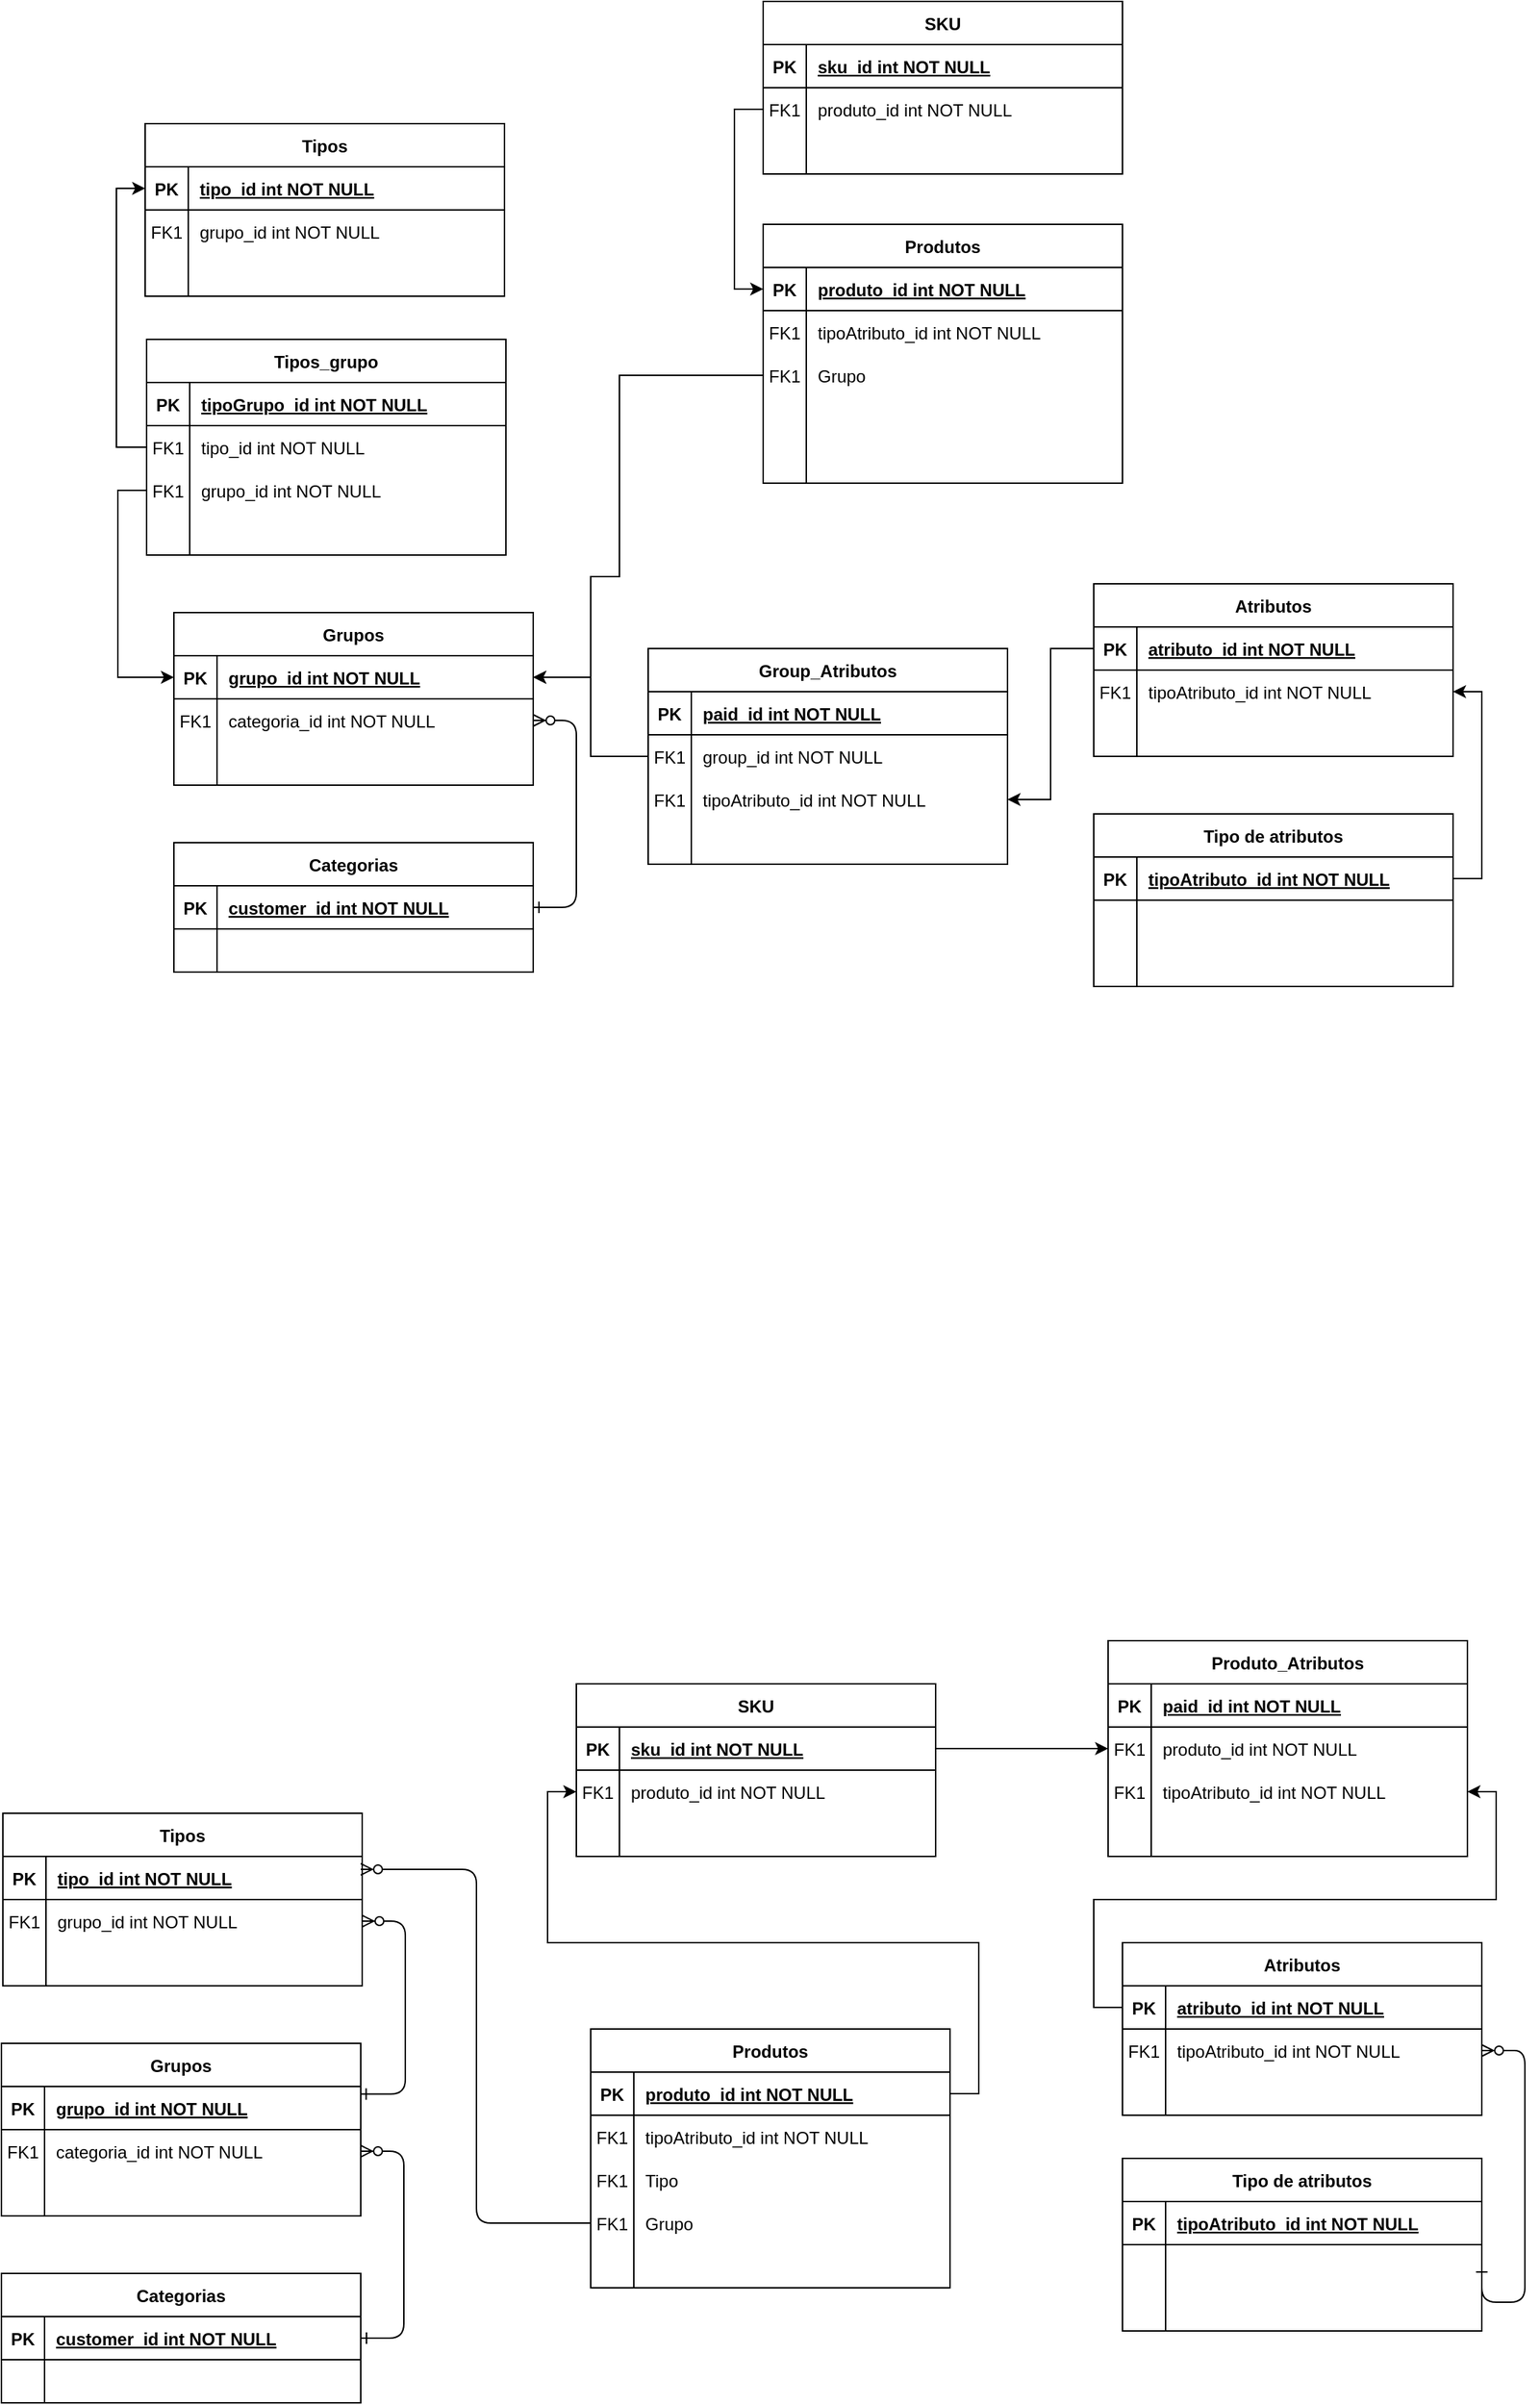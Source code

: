 <mxfile version="26.2.2">
  <diagram id="R2lEEEUBdFMjLlhIrx00" name="Page-1">
    <mxGraphModel dx="1667" dy="1877" grid="1" gridSize="10" guides="1" tooltips="1" connect="1" arrows="1" fold="1" page="1" pageScale="1" pageWidth="850" pageHeight="1100" math="0" shadow="0" extFonts="Permanent Marker^https://fonts.googleapis.com/css?family=Permanent+Marker">
      <root>
        <mxCell id="0" />
        <mxCell id="1" parent="0" />
        <mxCell id="C-vyLk0tnHw3VtMMgP7b-1" value="" style="edgeStyle=entityRelationEdgeStyle;endArrow=ERzeroToMany;startArrow=ERone;endFill=1;startFill=0;" parent="1" source="C-vyLk0tnHw3VtMMgP7b-24" target="C-vyLk0tnHw3VtMMgP7b-6" edge="1">
          <mxGeometry width="100" height="100" relative="1" as="geometry">
            <mxPoint x="630" y="1040" as="sourcePoint" />
            <mxPoint x="730" y="940" as="targetPoint" />
          </mxGeometry>
        </mxCell>
        <mxCell id="C-vyLk0tnHw3VtMMgP7b-2" value="Grupos" style="shape=table;startSize=30;container=1;collapsible=1;childLayout=tableLayout;fixedRows=1;rowLines=0;fontStyle=1;align=center;resizeLast=1;" parent="1" vertex="1">
          <mxGeometry x="330" y="690" width="250" height="120" as="geometry" />
        </mxCell>
        <mxCell id="C-vyLk0tnHw3VtMMgP7b-3" value="" style="shape=partialRectangle;collapsible=0;dropTarget=0;pointerEvents=0;fillColor=none;points=[[0,0.5],[1,0.5]];portConstraint=eastwest;top=0;left=0;right=0;bottom=1;" parent="C-vyLk0tnHw3VtMMgP7b-2" vertex="1">
          <mxGeometry y="30" width="250" height="30" as="geometry" />
        </mxCell>
        <mxCell id="C-vyLk0tnHw3VtMMgP7b-4" value="PK" style="shape=partialRectangle;overflow=hidden;connectable=0;fillColor=none;top=0;left=0;bottom=0;right=0;fontStyle=1;" parent="C-vyLk0tnHw3VtMMgP7b-3" vertex="1">
          <mxGeometry width="30" height="30" as="geometry">
            <mxRectangle width="30" height="30" as="alternateBounds" />
          </mxGeometry>
        </mxCell>
        <mxCell id="C-vyLk0tnHw3VtMMgP7b-5" value="grupo_id int NOT NULL " style="shape=partialRectangle;overflow=hidden;connectable=0;fillColor=none;top=0;left=0;bottom=0;right=0;align=left;spacingLeft=6;fontStyle=5;" parent="C-vyLk0tnHw3VtMMgP7b-3" vertex="1">
          <mxGeometry x="30" width="220" height="30" as="geometry">
            <mxRectangle width="220" height="30" as="alternateBounds" />
          </mxGeometry>
        </mxCell>
        <mxCell id="C-vyLk0tnHw3VtMMgP7b-6" value="" style="shape=partialRectangle;collapsible=0;dropTarget=0;pointerEvents=0;fillColor=none;points=[[0,0.5],[1,0.5]];portConstraint=eastwest;top=0;left=0;right=0;bottom=0;" parent="C-vyLk0tnHw3VtMMgP7b-2" vertex="1">
          <mxGeometry y="60" width="250" height="30" as="geometry" />
        </mxCell>
        <mxCell id="C-vyLk0tnHw3VtMMgP7b-7" value="FK1" style="shape=partialRectangle;overflow=hidden;connectable=0;fillColor=none;top=0;left=0;bottom=0;right=0;" parent="C-vyLk0tnHw3VtMMgP7b-6" vertex="1">
          <mxGeometry width="30" height="30" as="geometry">
            <mxRectangle width="30" height="30" as="alternateBounds" />
          </mxGeometry>
        </mxCell>
        <mxCell id="C-vyLk0tnHw3VtMMgP7b-8" value="categoria_id int NOT NULL" style="shape=partialRectangle;overflow=hidden;connectable=0;fillColor=none;top=0;left=0;bottom=0;right=0;align=left;spacingLeft=6;" parent="C-vyLk0tnHw3VtMMgP7b-6" vertex="1">
          <mxGeometry x="30" width="220" height="30" as="geometry">
            <mxRectangle width="220" height="30" as="alternateBounds" />
          </mxGeometry>
        </mxCell>
        <mxCell id="C-vyLk0tnHw3VtMMgP7b-9" value="" style="shape=partialRectangle;collapsible=0;dropTarget=0;pointerEvents=0;fillColor=none;points=[[0,0.5],[1,0.5]];portConstraint=eastwest;top=0;left=0;right=0;bottom=0;" parent="C-vyLk0tnHw3VtMMgP7b-2" vertex="1">
          <mxGeometry y="90" width="250" height="30" as="geometry" />
        </mxCell>
        <mxCell id="C-vyLk0tnHw3VtMMgP7b-10" value="" style="shape=partialRectangle;overflow=hidden;connectable=0;fillColor=none;top=0;left=0;bottom=0;right=0;" parent="C-vyLk0tnHw3VtMMgP7b-9" vertex="1">
          <mxGeometry width="30" height="30" as="geometry">
            <mxRectangle width="30" height="30" as="alternateBounds" />
          </mxGeometry>
        </mxCell>
        <mxCell id="C-vyLk0tnHw3VtMMgP7b-11" value="" style="shape=partialRectangle;overflow=hidden;connectable=0;fillColor=none;top=0;left=0;bottom=0;right=0;align=left;spacingLeft=6;" parent="C-vyLk0tnHw3VtMMgP7b-9" vertex="1">
          <mxGeometry x="30" width="220" height="30" as="geometry">
            <mxRectangle width="220" height="30" as="alternateBounds" />
          </mxGeometry>
        </mxCell>
        <mxCell id="C-vyLk0tnHw3VtMMgP7b-13" value="Tipos" style="shape=table;startSize=30;container=1;collapsible=1;childLayout=tableLayout;fixedRows=1;rowLines=0;fontStyle=1;align=center;resizeLast=1;" parent="1" vertex="1">
          <mxGeometry x="331" y="530" width="250" height="120" as="geometry" />
        </mxCell>
        <mxCell id="C-vyLk0tnHw3VtMMgP7b-14" value="" style="shape=partialRectangle;collapsible=0;dropTarget=0;pointerEvents=0;fillColor=none;points=[[0,0.5],[1,0.5]];portConstraint=eastwest;top=0;left=0;right=0;bottom=1;" parent="C-vyLk0tnHw3VtMMgP7b-13" vertex="1">
          <mxGeometry y="30" width="250" height="30" as="geometry" />
        </mxCell>
        <mxCell id="C-vyLk0tnHw3VtMMgP7b-15" value="PK" style="shape=partialRectangle;overflow=hidden;connectable=0;fillColor=none;top=0;left=0;bottom=0;right=0;fontStyle=1;" parent="C-vyLk0tnHw3VtMMgP7b-14" vertex="1">
          <mxGeometry width="30" height="30" as="geometry">
            <mxRectangle width="30" height="30" as="alternateBounds" />
          </mxGeometry>
        </mxCell>
        <mxCell id="C-vyLk0tnHw3VtMMgP7b-16" value="tipo_id int NOT NULL " style="shape=partialRectangle;overflow=hidden;connectable=0;fillColor=none;top=0;left=0;bottom=0;right=0;align=left;spacingLeft=6;fontStyle=5;" parent="C-vyLk0tnHw3VtMMgP7b-14" vertex="1">
          <mxGeometry x="30" width="220" height="30" as="geometry">
            <mxRectangle width="220" height="30" as="alternateBounds" />
          </mxGeometry>
        </mxCell>
        <mxCell id="C-vyLk0tnHw3VtMMgP7b-17" value="" style="shape=partialRectangle;collapsible=0;dropTarget=0;pointerEvents=0;fillColor=none;points=[[0,0.5],[1,0.5]];portConstraint=eastwest;top=0;left=0;right=0;bottom=0;" parent="C-vyLk0tnHw3VtMMgP7b-13" vertex="1">
          <mxGeometry y="60" width="250" height="30" as="geometry" />
        </mxCell>
        <mxCell id="C-vyLk0tnHw3VtMMgP7b-18" value="FK1" style="shape=partialRectangle;overflow=hidden;connectable=0;fillColor=none;top=0;left=0;bottom=0;right=0;" parent="C-vyLk0tnHw3VtMMgP7b-17" vertex="1">
          <mxGeometry width="30" height="30" as="geometry">
            <mxRectangle width="30" height="30" as="alternateBounds" />
          </mxGeometry>
        </mxCell>
        <mxCell id="C-vyLk0tnHw3VtMMgP7b-19" value="grupo_id int NOT NULL" style="shape=partialRectangle;overflow=hidden;connectable=0;fillColor=none;top=0;left=0;bottom=0;right=0;align=left;spacingLeft=6;" parent="C-vyLk0tnHw3VtMMgP7b-17" vertex="1">
          <mxGeometry x="30" width="220" height="30" as="geometry">
            <mxRectangle width="220" height="30" as="alternateBounds" />
          </mxGeometry>
        </mxCell>
        <mxCell id="C-vyLk0tnHw3VtMMgP7b-20" value="" style="shape=partialRectangle;collapsible=0;dropTarget=0;pointerEvents=0;fillColor=none;points=[[0,0.5],[1,0.5]];portConstraint=eastwest;top=0;left=0;right=0;bottom=0;" parent="C-vyLk0tnHw3VtMMgP7b-13" vertex="1">
          <mxGeometry y="90" width="250" height="30" as="geometry" />
        </mxCell>
        <mxCell id="C-vyLk0tnHw3VtMMgP7b-21" value="" style="shape=partialRectangle;overflow=hidden;connectable=0;fillColor=none;top=0;left=0;bottom=0;right=0;" parent="C-vyLk0tnHw3VtMMgP7b-20" vertex="1">
          <mxGeometry width="30" height="30" as="geometry">
            <mxRectangle width="30" height="30" as="alternateBounds" />
          </mxGeometry>
        </mxCell>
        <mxCell id="C-vyLk0tnHw3VtMMgP7b-22" value="" style="shape=partialRectangle;overflow=hidden;connectable=0;fillColor=none;top=0;left=0;bottom=0;right=0;align=left;spacingLeft=6;" parent="C-vyLk0tnHw3VtMMgP7b-20" vertex="1">
          <mxGeometry x="30" width="220" height="30" as="geometry">
            <mxRectangle width="220" height="30" as="alternateBounds" />
          </mxGeometry>
        </mxCell>
        <mxCell id="C-vyLk0tnHw3VtMMgP7b-23" value="Categorias" style="shape=table;startSize=30;container=1;collapsible=1;childLayout=tableLayout;fixedRows=1;rowLines=0;fontStyle=1;align=center;resizeLast=1;" parent="1" vertex="1">
          <mxGeometry x="330" y="850" width="250" height="90" as="geometry" />
        </mxCell>
        <mxCell id="C-vyLk0tnHw3VtMMgP7b-24" value="" style="shape=partialRectangle;collapsible=0;dropTarget=0;pointerEvents=0;fillColor=none;points=[[0,0.5],[1,0.5]];portConstraint=eastwest;top=0;left=0;right=0;bottom=1;" parent="C-vyLk0tnHw3VtMMgP7b-23" vertex="1">
          <mxGeometry y="30" width="250" height="30" as="geometry" />
        </mxCell>
        <mxCell id="C-vyLk0tnHw3VtMMgP7b-25" value="PK" style="shape=partialRectangle;overflow=hidden;connectable=0;fillColor=none;top=0;left=0;bottom=0;right=0;fontStyle=1;" parent="C-vyLk0tnHw3VtMMgP7b-24" vertex="1">
          <mxGeometry width="30" height="30" as="geometry">
            <mxRectangle width="30" height="30" as="alternateBounds" />
          </mxGeometry>
        </mxCell>
        <mxCell id="C-vyLk0tnHw3VtMMgP7b-26" value="customer_id int NOT NULL " style="shape=partialRectangle;overflow=hidden;connectable=0;fillColor=none;top=0;left=0;bottom=0;right=0;align=left;spacingLeft=6;fontStyle=5;" parent="C-vyLk0tnHw3VtMMgP7b-24" vertex="1">
          <mxGeometry x="30" width="220" height="30" as="geometry">
            <mxRectangle width="220" height="30" as="alternateBounds" />
          </mxGeometry>
        </mxCell>
        <mxCell id="C-vyLk0tnHw3VtMMgP7b-27" value="" style="shape=partialRectangle;collapsible=0;dropTarget=0;pointerEvents=0;fillColor=none;points=[[0,0.5],[1,0.5]];portConstraint=eastwest;top=0;left=0;right=0;bottom=0;" parent="C-vyLk0tnHw3VtMMgP7b-23" vertex="1">
          <mxGeometry y="60" width="250" height="30" as="geometry" />
        </mxCell>
        <mxCell id="C-vyLk0tnHw3VtMMgP7b-28" value="" style="shape=partialRectangle;overflow=hidden;connectable=0;fillColor=none;top=0;left=0;bottom=0;right=0;" parent="C-vyLk0tnHw3VtMMgP7b-27" vertex="1">
          <mxGeometry width="30" height="30" as="geometry">
            <mxRectangle width="30" height="30" as="alternateBounds" />
          </mxGeometry>
        </mxCell>
        <mxCell id="C-vyLk0tnHw3VtMMgP7b-29" value="" style="shape=partialRectangle;overflow=hidden;connectable=0;fillColor=none;top=0;left=0;bottom=0;right=0;align=left;spacingLeft=6;" parent="C-vyLk0tnHw3VtMMgP7b-27" vertex="1">
          <mxGeometry x="30" width="220" height="30" as="geometry">
            <mxRectangle width="220" height="30" as="alternateBounds" />
          </mxGeometry>
        </mxCell>
        <mxCell id="ZAHLHnZI5p-Gy-d3-bgA-1" value="Tipo de atributos" style="shape=table;startSize=30;container=1;collapsible=1;childLayout=tableLayout;fixedRows=1;rowLines=0;fontStyle=1;align=center;resizeLast=1;" parent="1" vertex="1">
          <mxGeometry x="1110" y="770" width="250" height="120" as="geometry" />
        </mxCell>
        <mxCell id="ZAHLHnZI5p-Gy-d3-bgA-2" value="" style="shape=partialRectangle;collapsible=0;dropTarget=0;pointerEvents=0;fillColor=none;points=[[0,0.5],[1,0.5]];portConstraint=eastwest;top=0;left=0;right=0;bottom=1;" parent="ZAHLHnZI5p-Gy-d3-bgA-1" vertex="1">
          <mxGeometry y="30" width="250" height="30" as="geometry" />
        </mxCell>
        <mxCell id="ZAHLHnZI5p-Gy-d3-bgA-3" value="PK" style="shape=partialRectangle;overflow=hidden;connectable=0;fillColor=none;top=0;left=0;bottom=0;right=0;fontStyle=1;" parent="ZAHLHnZI5p-Gy-d3-bgA-2" vertex="1">
          <mxGeometry width="30" height="30" as="geometry">
            <mxRectangle width="30" height="30" as="alternateBounds" />
          </mxGeometry>
        </mxCell>
        <mxCell id="ZAHLHnZI5p-Gy-d3-bgA-4" value="tipoAtributo_id int NOT NULL " style="shape=partialRectangle;overflow=hidden;connectable=0;fillColor=none;top=0;left=0;bottom=0;right=0;align=left;spacingLeft=6;fontStyle=5;" parent="ZAHLHnZI5p-Gy-d3-bgA-2" vertex="1">
          <mxGeometry x="30" width="220" height="30" as="geometry">
            <mxRectangle width="220" height="30" as="alternateBounds" />
          </mxGeometry>
        </mxCell>
        <mxCell id="ZAHLHnZI5p-Gy-d3-bgA-5" value="" style="shape=partialRectangle;collapsible=0;dropTarget=0;pointerEvents=0;fillColor=none;points=[[0,0.5],[1,0.5]];portConstraint=eastwest;top=0;left=0;right=0;bottom=0;" parent="ZAHLHnZI5p-Gy-d3-bgA-1" vertex="1">
          <mxGeometry y="60" width="250" height="30" as="geometry" />
        </mxCell>
        <mxCell id="ZAHLHnZI5p-Gy-d3-bgA-6" value="" style="shape=partialRectangle;overflow=hidden;connectable=0;fillColor=none;top=0;left=0;bottom=0;right=0;" parent="ZAHLHnZI5p-Gy-d3-bgA-5" vertex="1">
          <mxGeometry width="30" height="30" as="geometry">
            <mxRectangle width="30" height="30" as="alternateBounds" />
          </mxGeometry>
        </mxCell>
        <mxCell id="ZAHLHnZI5p-Gy-d3-bgA-7" value="" style="shape=partialRectangle;overflow=hidden;connectable=0;fillColor=none;top=0;left=0;bottom=0;right=0;align=left;spacingLeft=6;" parent="ZAHLHnZI5p-Gy-d3-bgA-5" vertex="1">
          <mxGeometry x="30" width="220" height="30" as="geometry">
            <mxRectangle width="220" height="30" as="alternateBounds" />
          </mxGeometry>
        </mxCell>
        <mxCell id="ZAHLHnZI5p-Gy-d3-bgA-8" value="" style="shape=partialRectangle;collapsible=0;dropTarget=0;pointerEvents=0;fillColor=none;points=[[0,0.5],[1,0.5]];portConstraint=eastwest;top=0;left=0;right=0;bottom=0;" parent="ZAHLHnZI5p-Gy-d3-bgA-1" vertex="1">
          <mxGeometry y="90" width="250" height="30" as="geometry" />
        </mxCell>
        <mxCell id="ZAHLHnZI5p-Gy-d3-bgA-9" value="" style="shape=partialRectangle;overflow=hidden;connectable=0;fillColor=none;top=0;left=0;bottom=0;right=0;" parent="ZAHLHnZI5p-Gy-d3-bgA-8" vertex="1">
          <mxGeometry width="30" height="30" as="geometry">
            <mxRectangle width="30" height="30" as="alternateBounds" />
          </mxGeometry>
        </mxCell>
        <mxCell id="ZAHLHnZI5p-Gy-d3-bgA-10" value="" style="shape=partialRectangle;overflow=hidden;connectable=0;fillColor=none;top=0;left=0;bottom=0;right=0;align=left;spacingLeft=6;" parent="ZAHLHnZI5p-Gy-d3-bgA-8" vertex="1">
          <mxGeometry x="30" width="220" height="30" as="geometry">
            <mxRectangle width="220" height="30" as="alternateBounds" />
          </mxGeometry>
        </mxCell>
        <mxCell id="ZAHLHnZI5p-Gy-d3-bgA-11" value="Atributos" style="shape=table;startSize=30;container=1;collapsible=1;childLayout=tableLayout;fixedRows=1;rowLines=0;fontStyle=1;align=center;resizeLast=1;" parent="1" vertex="1">
          <mxGeometry x="1110" y="620" width="250" height="120" as="geometry" />
        </mxCell>
        <mxCell id="ZAHLHnZI5p-Gy-d3-bgA-12" value="" style="shape=partialRectangle;collapsible=0;dropTarget=0;pointerEvents=0;fillColor=none;points=[[0,0.5],[1,0.5]];portConstraint=eastwest;top=0;left=0;right=0;bottom=1;" parent="ZAHLHnZI5p-Gy-d3-bgA-11" vertex="1">
          <mxGeometry y="30" width="250" height="30" as="geometry" />
        </mxCell>
        <mxCell id="ZAHLHnZI5p-Gy-d3-bgA-13" value="PK" style="shape=partialRectangle;overflow=hidden;connectable=0;fillColor=none;top=0;left=0;bottom=0;right=0;fontStyle=1;" parent="ZAHLHnZI5p-Gy-d3-bgA-12" vertex="1">
          <mxGeometry width="30" height="30" as="geometry">
            <mxRectangle width="30" height="30" as="alternateBounds" />
          </mxGeometry>
        </mxCell>
        <mxCell id="ZAHLHnZI5p-Gy-d3-bgA-14" value="atributo_id int NOT NULL " style="shape=partialRectangle;overflow=hidden;connectable=0;fillColor=none;top=0;left=0;bottom=0;right=0;align=left;spacingLeft=6;fontStyle=5;" parent="ZAHLHnZI5p-Gy-d3-bgA-12" vertex="1">
          <mxGeometry x="30" width="220" height="30" as="geometry">
            <mxRectangle width="220" height="30" as="alternateBounds" />
          </mxGeometry>
        </mxCell>
        <mxCell id="ZAHLHnZI5p-Gy-d3-bgA-15" value="" style="shape=partialRectangle;collapsible=0;dropTarget=0;pointerEvents=0;fillColor=none;points=[[0,0.5],[1,0.5]];portConstraint=eastwest;top=0;left=0;right=0;bottom=0;" parent="ZAHLHnZI5p-Gy-d3-bgA-11" vertex="1">
          <mxGeometry y="60" width="250" height="30" as="geometry" />
        </mxCell>
        <mxCell id="ZAHLHnZI5p-Gy-d3-bgA-16" value="FK1" style="shape=partialRectangle;overflow=hidden;connectable=0;fillColor=none;top=0;left=0;bottom=0;right=0;" parent="ZAHLHnZI5p-Gy-d3-bgA-15" vertex="1">
          <mxGeometry width="30" height="30" as="geometry">
            <mxRectangle width="30" height="30" as="alternateBounds" />
          </mxGeometry>
        </mxCell>
        <mxCell id="ZAHLHnZI5p-Gy-d3-bgA-17" value="tipoAtributo_id int NOT NULL" style="shape=partialRectangle;overflow=hidden;connectable=0;fillColor=none;top=0;left=0;bottom=0;right=0;align=left;spacingLeft=6;" parent="ZAHLHnZI5p-Gy-d3-bgA-15" vertex="1">
          <mxGeometry x="30" width="220" height="30" as="geometry">
            <mxRectangle width="220" height="30" as="alternateBounds" />
          </mxGeometry>
        </mxCell>
        <mxCell id="ZAHLHnZI5p-Gy-d3-bgA-18" value="" style="shape=partialRectangle;collapsible=0;dropTarget=0;pointerEvents=0;fillColor=none;points=[[0,0.5],[1,0.5]];portConstraint=eastwest;top=0;left=0;right=0;bottom=0;" parent="ZAHLHnZI5p-Gy-d3-bgA-11" vertex="1">
          <mxGeometry y="90" width="250" height="30" as="geometry" />
        </mxCell>
        <mxCell id="ZAHLHnZI5p-Gy-d3-bgA-19" value="" style="shape=partialRectangle;overflow=hidden;connectable=0;fillColor=none;top=0;left=0;bottom=0;right=0;" parent="ZAHLHnZI5p-Gy-d3-bgA-18" vertex="1">
          <mxGeometry width="30" height="30" as="geometry">
            <mxRectangle width="30" height="30" as="alternateBounds" />
          </mxGeometry>
        </mxCell>
        <mxCell id="ZAHLHnZI5p-Gy-d3-bgA-20" value="" style="shape=partialRectangle;overflow=hidden;connectable=0;fillColor=none;top=0;left=0;bottom=0;right=0;align=left;spacingLeft=6;" parent="ZAHLHnZI5p-Gy-d3-bgA-18" vertex="1">
          <mxGeometry x="30" width="220" height="30" as="geometry">
            <mxRectangle width="220" height="30" as="alternateBounds" />
          </mxGeometry>
        </mxCell>
        <mxCell id="ZAHLHnZI5p-Gy-d3-bgA-21" style="edgeStyle=orthogonalEdgeStyle;rounded=1;orthogonalLoop=1;jettySize=auto;html=1;exitX=1;exitY=0.5;exitDx=0;exitDy=0;entryX=1;entryY=0.5;entryDx=0;entryDy=0;curved=0;endArrow=ERzeroToMany;endFill=0;startArrow=ERone;startFill=0;" parent="1" source="ZAHLHnZI5p-Gy-d3-bgA-5" target="ZAHLHnZI5p-Gy-d3-bgA-15" edge="1">
          <mxGeometry relative="1" as="geometry">
            <Array as="points">
              <mxPoint x="1390" y="870" />
              <mxPoint x="1390" y="695" />
            </Array>
          </mxGeometry>
        </mxCell>
        <mxCell id="ZAHLHnZI5p-Gy-d3-bgA-53" style="edgeStyle=orthogonalEdgeStyle;rounded=1;orthogonalLoop=1;jettySize=auto;html=1;exitX=0;exitY=0.5;exitDx=0;exitDy=0;curved=0;endArrow=ERzeroToMany;endFill=0;entryX=0.996;entryY=0.3;entryDx=0;entryDy=0;entryPerimeter=0;" parent="1" source="ZAHLHnZI5p-Gy-d3-bgA-59" target="C-vyLk0tnHw3VtMMgP7b-14" edge="1">
          <mxGeometry relative="1" as="geometry">
            <mxPoint x="680" y="730" as="targetPoint" />
          </mxGeometry>
        </mxCell>
        <mxCell id="ZAHLHnZI5p-Gy-d3-bgA-37" value="Produto_Atributos" style="shape=table;startSize=30;container=1;collapsible=1;childLayout=tableLayout;fixedRows=1;rowLines=0;fontStyle=1;align=center;resizeLast=1;" parent="1" vertex="1">
          <mxGeometry x="1100" y="410" width="250" height="150" as="geometry" />
        </mxCell>
        <mxCell id="ZAHLHnZI5p-Gy-d3-bgA-38" value="" style="shape=partialRectangle;collapsible=0;dropTarget=0;pointerEvents=0;fillColor=none;points=[[0,0.5],[1,0.5]];portConstraint=eastwest;top=0;left=0;right=0;bottom=1;" parent="ZAHLHnZI5p-Gy-d3-bgA-37" vertex="1">
          <mxGeometry y="30" width="250" height="30" as="geometry" />
        </mxCell>
        <mxCell id="ZAHLHnZI5p-Gy-d3-bgA-39" value="PK" style="shape=partialRectangle;overflow=hidden;connectable=0;fillColor=none;top=0;left=0;bottom=0;right=0;fontStyle=1;" parent="ZAHLHnZI5p-Gy-d3-bgA-38" vertex="1">
          <mxGeometry width="30" height="30" as="geometry">
            <mxRectangle width="30" height="30" as="alternateBounds" />
          </mxGeometry>
        </mxCell>
        <mxCell id="ZAHLHnZI5p-Gy-d3-bgA-40" value="paid_id int NOT NULL " style="shape=partialRectangle;overflow=hidden;connectable=0;fillColor=none;top=0;left=0;bottom=0;right=0;align=left;spacingLeft=6;fontStyle=5;" parent="ZAHLHnZI5p-Gy-d3-bgA-38" vertex="1">
          <mxGeometry x="30" width="220" height="30" as="geometry">
            <mxRectangle width="220" height="30" as="alternateBounds" />
          </mxGeometry>
        </mxCell>
        <mxCell id="ZAHLHnZI5p-Gy-d3-bgA-41" value="" style="shape=partialRectangle;collapsible=0;dropTarget=0;pointerEvents=0;fillColor=none;points=[[0,0.5],[1,0.5]];portConstraint=eastwest;top=0;left=0;right=0;bottom=0;" parent="ZAHLHnZI5p-Gy-d3-bgA-37" vertex="1">
          <mxGeometry y="60" width="250" height="30" as="geometry" />
        </mxCell>
        <mxCell id="ZAHLHnZI5p-Gy-d3-bgA-42" value="FK1" style="shape=partialRectangle;overflow=hidden;connectable=0;fillColor=none;top=0;left=0;bottom=0;right=0;" parent="ZAHLHnZI5p-Gy-d3-bgA-41" vertex="1">
          <mxGeometry width="30" height="30" as="geometry">
            <mxRectangle width="30" height="30" as="alternateBounds" />
          </mxGeometry>
        </mxCell>
        <mxCell id="ZAHLHnZI5p-Gy-d3-bgA-43" value="produto_id int NOT NULL" style="shape=partialRectangle;overflow=hidden;connectable=0;fillColor=none;top=0;left=0;bottom=0;right=0;align=left;spacingLeft=6;" parent="ZAHLHnZI5p-Gy-d3-bgA-41" vertex="1">
          <mxGeometry x="30" width="220" height="30" as="geometry">
            <mxRectangle width="220" height="30" as="alternateBounds" />
          </mxGeometry>
        </mxCell>
        <mxCell id="ZAHLHnZI5p-Gy-d3-bgA-56" value="" style="shape=partialRectangle;collapsible=0;dropTarget=0;pointerEvents=0;fillColor=none;points=[[0,0.5],[1,0.5]];portConstraint=eastwest;top=0;left=0;right=0;bottom=0;" parent="ZAHLHnZI5p-Gy-d3-bgA-37" vertex="1">
          <mxGeometry y="90" width="250" height="30" as="geometry" />
        </mxCell>
        <mxCell id="ZAHLHnZI5p-Gy-d3-bgA-57" value="FK1" style="shape=partialRectangle;overflow=hidden;connectable=0;fillColor=none;top=0;left=0;bottom=0;right=0;" parent="ZAHLHnZI5p-Gy-d3-bgA-56" vertex="1">
          <mxGeometry width="30" height="30" as="geometry">
            <mxRectangle width="30" height="30" as="alternateBounds" />
          </mxGeometry>
        </mxCell>
        <mxCell id="ZAHLHnZI5p-Gy-d3-bgA-58" value="tipoAtributo_id int NOT NULL" style="shape=partialRectangle;overflow=hidden;connectable=0;fillColor=none;top=0;left=0;bottom=0;right=0;align=left;spacingLeft=6;" parent="ZAHLHnZI5p-Gy-d3-bgA-56" vertex="1">
          <mxGeometry x="30" width="220" height="30" as="geometry">
            <mxRectangle width="220" height="30" as="alternateBounds" />
          </mxGeometry>
        </mxCell>
        <mxCell id="ZAHLHnZI5p-Gy-d3-bgA-44" value="" style="shape=partialRectangle;collapsible=0;dropTarget=0;pointerEvents=0;fillColor=none;points=[[0,0.5],[1,0.5]];portConstraint=eastwest;top=0;left=0;right=0;bottom=0;" parent="ZAHLHnZI5p-Gy-d3-bgA-37" vertex="1">
          <mxGeometry y="120" width="250" height="30" as="geometry" />
        </mxCell>
        <mxCell id="ZAHLHnZI5p-Gy-d3-bgA-45" value="" style="shape=partialRectangle;overflow=hidden;connectable=0;fillColor=none;top=0;left=0;bottom=0;right=0;" parent="ZAHLHnZI5p-Gy-d3-bgA-44" vertex="1">
          <mxGeometry width="30" height="30" as="geometry">
            <mxRectangle width="30" height="30" as="alternateBounds" />
          </mxGeometry>
        </mxCell>
        <mxCell id="ZAHLHnZI5p-Gy-d3-bgA-46" value="" style="shape=partialRectangle;overflow=hidden;connectable=0;fillColor=none;top=0;left=0;bottom=0;right=0;align=left;spacingLeft=6;" parent="ZAHLHnZI5p-Gy-d3-bgA-44" vertex="1">
          <mxGeometry x="30" width="220" height="30" as="geometry">
            <mxRectangle width="220" height="30" as="alternateBounds" />
          </mxGeometry>
        </mxCell>
        <mxCell id="ZAHLHnZI5p-Gy-d3-bgA-47" value="" style="edgeStyle=entityRelationEdgeStyle;endArrow=ERzeroToMany;startArrow=ERone;endFill=1;startFill=0;exitX=0.999;exitY=0.176;exitDx=0;exitDy=0;exitPerimeter=0;" parent="1" source="C-vyLk0tnHw3VtMMgP7b-3" target="C-vyLk0tnHw3VtMMgP7b-17" edge="1">
          <mxGeometry width="100" height="100" relative="1" as="geometry">
            <mxPoint x="649" y="745" as="sourcePoint" />
            <mxPoint x="650" y="615" as="targetPoint" />
          </mxGeometry>
        </mxCell>
        <mxCell id="ZAHLHnZI5p-Gy-d3-bgA-55" value="" style="group" parent="1" vertex="1" connectable="0">
          <mxGeometry x="740" y="680" width="250" height="180" as="geometry" />
        </mxCell>
        <mxCell id="ZAHLHnZI5p-Gy-d3-bgA-27" value="Produtos" style="shape=table;startSize=30;container=1;collapsible=1;childLayout=tableLayout;fixedRows=1;rowLines=0;fontStyle=1;align=center;resizeLast=1;" parent="ZAHLHnZI5p-Gy-d3-bgA-55" vertex="1">
          <mxGeometry width="250" height="180" as="geometry" />
        </mxCell>
        <mxCell id="ZAHLHnZI5p-Gy-d3-bgA-28" value="" style="shape=partialRectangle;collapsible=0;dropTarget=0;pointerEvents=0;fillColor=none;points=[[0,0.5],[1,0.5]];portConstraint=eastwest;top=0;left=0;right=0;bottom=1;" parent="ZAHLHnZI5p-Gy-d3-bgA-27" vertex="1">
          <mxGeometry y="30" width="250" height="30" as="geometry" />
        </mxCell>
        <mxCell id="ZAHLHnZI5p-Gy-d3-bgA-29" value="PK" style="shape=partialRectangle;overflow=hidden;connectable=0;fillColor=none;top=0;left=0;bottom=0;right=0;fontStyle=1;" parent="ZAHLHnZI5p-Gy-d3-bgA-28" vertex="1">
          <mxGeometry width="30" height="30" as="geometry">
            <mxRectangle width="30" height="30" as="alternateBounds" />
          </mxGeometry>
        </mxCell>
        <mxCell id="ZAHLHnZI5p-Gy-d3-bgA-30" value="produto_id int NOT NULL " style="shape=partialRectangle;overflow=hidden;connectable=0;fillColor=none;top=0;left=0;bottom=0;right=0;align=left;spacingLeft=6;fontStyle=5;" parent="ZAHLHnZI5p-Gy-d3-bgA-28" vertex="1">
          <mxGeometry x="30" width="220" height="30" as="geometry">
            <mxRectangle width="220" height="30" as="alternateBounds" />
          </mxGeometry>
        </mxCell>
        <mxCell id="ZAHLHnZI5p-Gy-d3-bgA-31" value="" style="shape=partialRectangle;collapsible=0;dropTarget=0;pointerEvents=0;fillColor=none;points=[[0,0.5],[1,0.5]];portConstraint=eastwest;top=0;left=0;right=0;bottom=0;" parent="ZAHLHnZI5p-Gy-d3-bgA-27" vertex="1">
          <mxGeometry y="60" width="250" height="30" as="geometry" />
        </mxCell>
        <mxCell id="ZAHLHnZI5p-Gy-d3-bgA-32" value="FK1" style="shape=partialRectangle;overflow=hidden;connectable=0;fillColor=none;top=0;left=0;bottom=0;right=0;" parent="ZAHLHnZI5p-Gy-d3-bgA-31" vertex="1">
          <mxGeometry width="30" height="30" as="geometry">
            <mxRectangle width="30" height="30" as="alternateBounds" />
          </mxGeometry>
        </mxCell>
        <mxCell id="ZAHLHnZI5p-Gy-d3-bgA-33" value="tipoAtributo_id int NOT NULL" style="shape=partialRectangle;overflow=hidden;connectable=0;fillColor=none;top=0;left=0;bottom=0;right=0;align=left;spacingLeft=6;" parent="ZAHLHnZI5p-Gy-d3-bgA-31" vertex="1">
          <mxGeometry x="30" width="220" height="30" as="geometry">
            <mxRectangle width="220" height="30" as="alternateBounds" />
          </mxGeometry>
        </mxCell>
        <mxCell id="ZAHLHnZI5p-Gy-d3-bgA-34" value="" style="shape=partialRectangle;collapsible=0;dropTarget=0;pointerEvents=0;fillColor=none;points=[[0,0.5],[1,0.5]];portConstraint=eastwest;top=0;left=0;right=0;bottom=0;" parent="ZAHLHnZI5p-Gy-d3-bgA-27" vertex="1">
          <mxGeometry y="90" width="250" height="30" as="geometry" />
        </mxCell>
        <mxCell id="ZAHLHnZI5p-Gy-d3-bgA-35" value="FK1" style="shape=partialRectangle;overflow=hidden;connectable=0;fillColor=none;top=0;left=0;bottom=0;right=0;" parent="ZAHLHnZI5p-Gy-d3-bgA-34" vertex="1">
          <mxGeometry width="30" height="30" as="geometry">
            <mxRectangle width="30" height="30" as="alternateBounds" />
          </mxGeometry>
        </mxCell>
        <mxCell id="ZAHLHnZI5p-Gy-d3-bgA-36" value="Tipo" style="shape=partialRectangle;overflow=hidden;connectable=0;fillColor=none;top=0;left=0;bottom=0;right=0;align=left;spacingLeft=6;" parent="ZAHLHnZI5p-Gy-d3-bgA-34" vertex="1">
          <mxGeometry x="30" width="220" height="30" as="geometry">
            <mxRectangle width="220" height="30" as="alternateBounds" />
          </mxGeometry>
        </mxCell>
        <mxCell id="ZAHLHnZI5p-Gy-d3-bgA-59" value="" style="shape=partialRectangle;collapsible=0;dropTarget=0;pointerEvents=0;fillColor=none;points=[[0,0.5],[1,0.5]];portConstraint=eastwest;top=0;left=0;right=0;bottom=0;" parent="ZAHLHnZI5p-Gy-d3-bgA-27" vertex="1">
          <mxGeometry y="120" width="250" height="30" as="geometry" />
        </mxCell>
        <mxCell id="ZAHLHnZI5p-Gy-d3-bgA-60" value="FK1" style="shape=partialRectangle;overflow=hidden;connectable=0;fillColor=none;top=0;left=0;bottom=0;right=0;" parent="ZAHLHnZI5p-Gy-d3-bgA-59" vertex="1">
          <mxGeometry width="30" height="30" as="geometry">
            <mxRectangle width="30" height="30" as="alternateBounds" />
          </mxGeometry>
        </mxCell>
        <mxCell id="ZAHLHnZI5p-Gy-d3-bgA-61" value="Grupo" style="shape=partialRectangle;overflow=hidden;connectable=0;fillColor=none;top=0;left=0;bottom=0;right=0;align=left;spacingLeft=6;" parent="ZAHLHnZI5p-Gy-d3-bgA-59" vertex="1">
          <mxGeometry x="30" width="220" height="30" as="geometry">
            <mxRectangle width="220" height="30" as="alternateBounds" />
          </mxGeometry>
        </mxCell>
        <mxCell id="ZAHLHnZI5p-Gy-d3-bgA-62" value="" style="shape=partialRectangle;collapsible=0;dropTarget=0;pointerEvents=0;fillColor=none;points=[[0,0.5],[1,0.5]];portConstraint=eastwest;top=0;left=0;right=0;bottom=0;" parent="ZAHLHnZI5p-Gy-d3-bgA-27" vertex="1">
          <mxGeometry y="150" width="250" height="30" as="geometry" />
        </mxCell>
        <mxCell id="ZAHLHnZI5p-Gy-d3-bgA-63" value="" style="shape=partialRectangle;overflow=hidden;connectable=0;fillColor=none;top=0;left=0;bottom=0;right=0;" parent="ZAHLHnZI5p-Gy-d3-bgA-62" vertex="1">
          <mxGeometry width="30" height="30" as="geometry">
            <mxRectangle width="30" height="30" as="alternateBounds" />
          </mxGeometry>
        </mxCell>
        <mxCell id="ZAHLHnZI5p-Gy-d3-bgA-64" value="" style="shape=partialRectangle;overflow=hidden;connectable=0;fillColor=none;top=0;left=0;bottom=0;right=0;align=left;spacingLeft=6;" parent="ZAHLHnZI5p-Gy-d3-bgA-62" vertex="1">
          <mxGeometry x="30" width="220" height="30" as="geometry">
            <mxRectangle width="220" height="30" as="alternateBounds" />
          </mxGeometry>
        </mxCell>
        <mxCell id="ZAHLHnZI5p-Gy-d3-bgA-65" style="edgeStyle=orthogonalEdgeStyle;rounded=0;orthogonalLoop=1;jettySize=auto;html=1;exitX=0;exitY=0.5;exitDx=0;exitDy=0;entryX=1;entryY=0.5;entryDx=0;entryDy=0;" parent="1" source="ZAHLHnZI5p-Gy-d3-bgA-12" target="ZAHLHnZI5p-Gy-d3-bgA-56" edge="1">
          <mxGeometry relative="1" as="geometry" />
        </mxCell>
        <mxCell id="ZAHLHnZI5p-Gy-d3-bgA-66" style="edgeStyle=orthogonalEdgeStyle;rounded=0;orthogonalLoop=1;jettySize=auto;html=1;exitX=1;exitY=0.5;exitDx=0;exitDy=0;entryX=0;entryY=0.5;entryDx=0;entryDy=0;" parent="1" source="ZAHLHnZI5p-Gy-d3-bgA-28" target="ra7jmbyltCgrZkrsEo22-5" edge="1">
          <mxGeometry relative="1" as="geometry" />
        </mxCell>
        <mxCell id="ZAHLHnZI5p-Gy-d3-bgA-67" value="" style="edgeStyle=entityRelationEdgeStyle;endArrow=ERzeroToMany;startArrow=ERone;endFill=1;startFill=0;" parent="1" source="ZAHLHnZI5p-Gy-d3-bgA-90" target="ZAHLHnZI5p-Gy-d3-bgA-73" edge="1">
          <mxGeometry width="100" height="100" relative="1" as="geometry">
            <mxPoint x="750" y="45" as="sourcePoint" />
            <mxPoint x="850" y="-55" as="targetPoint" />
          </mxGeometry>
        </mxCell>
        <mxCell id="ZAHLHnZI5p-Gy-d3-bgA-69" value="Grupos" style="shape=table;startSize=30;container=1;collapsible=1;childLayout=tableLayout;fixedRows=1;rowLines=0;fontStyle=1;align=center;resizeLast=1;" parent="1" vertex="1">
          <mxGeometry x="450" y="-305" width="250" height="120" as="geometry" />
        </mxCell>
        <mxCell id="ZAHLHnZI5p-Gy-d3-bgA-70" value="" style="shape=partialRectangle;collapsible=0;dropTarget=0;pointerEvents=0;fillColor=none;points=[[0,0.5],[1,0.5]];portConstraint=eastwest;top=0;left=0;right=0;bottom=1;" parent="ZAHLHnZI5p-Gy-d3-bgA-69" vertex="1">
          <mxGeometry y="30" width="250" height="30" as="geometry" />
        </mxCell>
        <mxCell id="ZAHLHnZI5p-Gy-d3-bgA-71" value="PK" style="shape=partialRectangle;overflow=hidden;connectable=0;fillColor=none;top=0;left=0;bottom=0;right=0;fontStyle=1;" parent="ZAHLHnZI5p-Gy-d3-bgA-70" vertex="1">
          <mxGeometry width="30" height="30" as="geometry">
            <mxRectangle width="30" height="30" as="alternateBounds" />
          </mxGeometry>
        </mxCell>
        <mxCell id="ZAHLHnZI5p-Gy-d3-bgA-72" value="grupo_id int NOT NULL " style="shape=partialRectangle;overflow=hidden;connectable=0;fillColor=none;top=0;left=0;bottom=0;right=0;align=left;spacingLeft=6;fontStyle=5;" parent="ZAHLHnZI5p-Gy-d3-bgA-70" vertex="1">
          <mxGeometry x="30" width="220" height="30" as="geometry">
            <mxRectangle width="220" height="30" as="alternateBounds" />
          </mxGeometry>
        </mxCell>
        <mxCell id="ZAHLHnZI5p-Gy-d3-bgA-73" value="" style="shape=partialRectangle;collapsible=0;dropTarget=0;pointerEvents=0;fillColor=none;points=[[0,0.5],[1,0.5]];portConstraint=eastwest;top=0;left=0;right=0;bottom=0;" parent="ZAHLHnZI5p-Gy-d3-bgA-69" vertex="1">
          <mxGeometry y="60" width="250" height="30" as="geometry" />
        </mxCell>
        <mxCell id="ZAHLHnZI5p-Gy-d3-bgA-74" value="FK1" style="shape=partialRectangle;overflow=hidden;connectable=0;fillColor=none;top=0;left=0;bottom=0;right=0;" parent="ZAHLHnZI5p-Gy-d3-bgA-73" vertex="1">
          <mxGeometry width="30" height="30" as="geometry">
            <mxRectangle width="30" height="30" as="alternateBounds" />
          </mxGeometry>
        </mxCell>
        <mxCell id="ZAHLHnZI5p-Gy-d3-bgA-75" value="categoria_id int NOT NULL" style="shape=partialRectangle;overflow=hidden;connectable=0;fillColor=none;top=0;left=0;bottom=0;right=0;align=left;spacingLeft=6;" parent="ZAHLHnZI5p-Gy-d3-bgA-73" vertex="1">
          <mxGeometry x="30" width="220" height="30" as="geometry">
            <mxRectangle width="220" height="30" as="alternateBounds" />
          </mxGeometry>
        </mxCell>
        <mxCell id="ZAHLHnZI5p-Gy-d3-bgA-76" value="" style="shape=partialRectangle;collapsible=0;dropTarget=0;pointerEvents=0;fillColor=none;points=[[0,0.5],[1,0.5]];portConstraint=eastwest;top=0;left=0;right=0;bottom=0;" parent="ZAHLHnZI5p-Gy-d3-bgA-69" vertex="1">
          <mxGeometry y="90" width="250" height="30" as="geometry" />
        </mxCell>
        <mxCell id="ZAHLHnZI5p-Gy-d3-bgA-77" value="" style="shape=partialRectangle;overflow=hidden;connectable=0;fillColor=none;top=0;left=0;bottom=0;right=0;" parent="ZAHLHnZI5p-Gy-d3-bgA-76" vertex="1">
          <mxGeometry width="30" height="30" as="geometry">
            <mxRectangle width="30" height="30" as="alternateBounds" />
          </mxGeometry>
        </mxCell>
        <mxCell id="ZAHLHnZI5p-Gy-d3-bgA-78" value="" style="shape=partialRectangle;overflow=hidden;connectable=0;fillColor=none;top=0;left=0;bottom=0;right=0;align=left;spacingLeft=6;" parent="ZAHLHnZI5p-Gy-d3-bgA-76" vertex="1">
          <mxGeometry x="30" width="220" height="30" as="geometry">
            <mxRectangle width="220" height="30" as="alternateBounds" />
          </mxGeometry>
        </mxCell>
        <mxCell id="ZAHLHnZI5p-Gy-d3-bgA-79" value="Tipos" style="shape=table;startSize=30;container=1;collapsible=1;childLayout=tableLayout;fixedRows=1;rowLines=0;fontStyle=1;align=center;resizeLast=1;" parent="1" vertex="1">
          <mxGeometry x="430" y="-645" width="250" height="120" as="geometry" />
        </mxCell>
        <mxCell id="ZAHLHnZI5p-Gy-d3-bgA-80" value="" style="shape=partialRectangle;collapsible=0;dropTarget=0;pointerEvents=0;fillColor=none;points=[[0,0.5],[1,0.5]];portConstraint=eastwest;top=0;left=0;right=0;bottom=1;" parent="ZAHLHnZI5p-Gy-d3-bgA-79" vertex="1">
          <mxGeometry y="30" width="250" height="30" as="geometry" />
        </mxCell>
        <mxCell id="ZAHLHnZI5p-Gy-d3-bgA-81" value="PK" style="shape=partialRectangle;overflow=hidden;connectable=0;fillColor=none;top=0;left=0;bottom=0;right=0;fontStyle=1;" parent="ZAHLHnZI5p-Gy-d3-bgA-80" vertex="1">
          <mxGeometry width="30" height="30" as="geometry">
            <mxRectangle width="30" height="30" as="alternateBounds" />
          </mxGeometry>
        </mxCell>
        <mxCell id="ZAHLHnZI5p-Gy-d3-bgA-82" value="tipo_id int NOT NULL " style="shape=partialRectangle;overflow=hidden;connectable=0;fillColor=none;top=0;left=0;bottom=0;right=0;align=left;spacingLeft=6;fontStyle=5;" parent="ZAHLHnZI5p-Gy-d3-bgA-80" vertex="1">
          <mxGeometry x="30" width="220" height="30" as="geometry">
            <mxRectangle width="220" height="30" as="alternateBounds" />
          </mxGeometry>
        </mxCell>
        <mxCell id="ZAHLHnZI5p-Gy-d3-bgA-83" value="" style="shape=partialRectangle;collapsible=0;dropTarget=0;pointerEvents=0;fillColor=none;points=[[0,0.5],[1,0.5]];portConstraint=eastwest;top=0;left=0;right=0;bottom=0;" parent="ZAHLHnZI5p-Gy-d3-bgA-79" vertex="1">
          <mxGeometry y="60" width="250" height="30" as="geometry" />
        </mxCell>
        <mxCell id="ZAHLHnZI5p-Gy-d3-bgA-84" value="FK1" style="shape=partialRectangle;overflow=hidden;connectable=0;fillColor=none;top=0;left=0;bottom=0;right=0;" parent="ZAHLHnZI5p-Gy-d3-bgA-83" vertex="1">
          <mxGeometry width="30" height="30" as="geometry">
            <mxRectangle width="30" height="30" as="alternateBounds" />
          </mxGeometry>
        </mxCell>
        <mxCell id="ZAHLHnZI5p-Gy-d3-bgA-85" value="grupo_id int NOT NULL" style="shape=partialRectangle;overflow=hidden;connectable=0;fillColor=none;top=0;left=0;bottom=0;right=0;align=left;spacingLeft=6;" parent="ZAHLHnZI5p-Gy-d3-bgA-83" vertex="1">
          <mxGeometry x="30" width="220" height="30" as="geometry">
            <mxRectangle width="220" height="30" as="alternateBounds" />
          </mxGeometry>
        </mxCell>
        <mxCell id="ZAHLHnZI5p-Gy-d3-bgA-86" value="" style="shape=partialRectangle;collapsible=0;dropTarget=0;pointerEvents=0;fillColor=none;points=[[0,0.5],[1,0.5]];portConstraint=eastwest;top=0;left=0;right=0;bottom=0;" parent="ZAHLHnZI5p-Gy-d3-bgA-79" vertex="1">
          <mxGeometry y="90" width="250" height="30" as="geometry" />
        </mxCell>
        <mxCell id="ZAHLHnZI5p-Gy-d3-bgA-87" value="" style="shape=partialRectangle;overflow=hidden;connectable=0;fillColor=none;top=0;left=0;bottom=0;right=0;" parent="ZAHLHnZI5p-Gy-d3-bgA-86" vertex="1">
          <mxGeometry width="30" height="30" as="geometry">
            <mxRectangle width="30" height="30" as="alternateBounds" />
          </mxGeometry>
        </mxCell>
        <mxCell id="ZAHLHnZI5p-Gy-d3-bgA-88" value="" style="shape=partialRectangle;overflow=hidden;connectable=0;fillColor=none;top=0;left=0;bottom=0;right=0;align=left;spacingLeft=6;" parent="ZAHLHnZI5p-Gy-d3-bgA-86" vertex="1">
          <mxGeometry x="30" width="220" height="30" as="geometry">
            <mxRectangle width="220" height="30" as="alternateBounds" />
          </mxGeometry>
        </mxCell>
        <mxCell id="ZAHLHnZI5p-Gy-d3-bgA-89" value="Categorias" style="shape=table;startSize=30;container=1;collapsible=1;childLayout=tableLayout;fixedRows=1;rowLines=0;fontStyle=1;align=center;resizeLast=1;" parent="1" vertex="1">
          <mxGeometry x="450" y="-145" width="250" height="90" as="geometry" />
        </mxCell>
        <mxCell id="ZAHLHnZI5p-Gy-d3-bgA-90" value="" style="shape=partialRectangle;collapsible=0;dropTarget=0;pointerEvents=0;fillColor=none;points=[[0,0.5],[1,0.5]];portConstraint=eastwest;top=0;left=0;right=0;bottom=1;" parent="ZAHLHnZI5p-Gy-d3-bgA-89" vertex="1">
          <mxGeometry y="30" width="250" height="30" as="geometry" />
        </mxCell>
        <mxCell id="ZAHLHnZI5p-Gy-d3-bgA-91" value="PK" style="shape=partialRectangle;overflow=hidden;connectable=0;fillColor=none;top=0;left=0;bottom=0;right=0;fontStyle=1;" parent="ZAHLHnZI5p-Gy-d3-bgA-90" vertex="1">
          <mxGeometry width="30" height="30" as="geometry">
            <mxRectangle width="30" height="30" as="alternateBounds" />
          </mxGeometry>
        </mxCell>
        <mxCell id="ZAHLHnZI5p-Gy-d3-bgA-92" value="customer_id int NOT NULL " style="shape=partialRectangle;overflow=hidden;connectable=0;fillColor=none;top=0;left=0;bottom=0;right=0;align=left;spacingLeft=6;fontStyle=5;" parent="ZAHLHnZI5p-Gy-d3-bgA-90" vertex="1">
          <mxGeometry x="30" width="220" height="30" as="geometry">
            <mxRectangle width="220" height="30" as="alternateBounds" />
          </mxGeometry>
        </mxCell>
        <mxCell id="ZAHLHnZI5p-Gy-d3-bgA-93" value="" style="shape=partialRectangle;collapsible=0;dropTarget=0;pointerEvents=0;fillColor=none;points=[[0,0.5],[1,0.5]];portConstraint=eastwest;top=0;left=0;right=0;bottom=0;" parent="ZAHLHnZI5p-Gy-d3-bgA-89" vertex="1">
          <mxGeometry y="60" width="250" height="30" as="geometry" />
        </mxCell>
        <mxCell id="ZAHLHnZI5p-Gy-d3-bgA-94" value="" style="shape=partialRectangle;overflow=hidden;connectable=0;fillColor=none;top=0;left=0;bottom=0;right=0;" parent="ZAHLHnZI5p-Gy-d3-bgA-93" vertex="1">
          <mxGeometry width="30" height="30" as="geometry">
            <mxRectangle width="30" height="30" as="alternateBounds" />
          </mxGeometry>
        </mxCell>
        <mxCell id="ZAHLHnZI5p-Gy-d3-bgA-95" value="" style="shape=partialRectangle;overflow=hidden;connectable=0;fillColor=none;top=0;left=0;bottom=0;right=0;align=left;spacingLeft=6;" parent="ZAHLHnZI5p-Gy-d3-bgA-93" vertex="1">
          <mxGeometry x="30" width="220" height="30" as="geometry">
            <mxRectangle width="220" height="30" as="alternateBounds" />
          </mxGeometry>
        </mxCell>
        <mxCell id="ZAHLHnZI5p-Gy-d3-bgA-96" value="Tipo de atributos" style="shape=table;startSize=30;container=1;collapsible=1;childLayout=tableLayout;fixedRows=1;rowLines=0;fontStyle=1;align=center;resizeLast=1;" parent="1" vertex="1">
          <mxGeometry x="1090" y="-165" width="250" height="120" as="geometry" />
        </mxCell>
        <mxCell id="ZAHLHnZI5p-Gy-d3-bgA-97" value="" style="shape=partialRectangle;collapsible=0;dropTarget=0;pointerEvents=0;fillColor=none;points=[[0,0.5],[1,0.5]];portConstraint=eastwest;top=0;left=0;right=0;bottom=1;" parent="ZAHLHnZI5p-Gy-d3-bgA-96" vertex="1">
          <mxGeometry y="30" width="250" height="30" as="geometry" />
        </mxCell>
        <mxCell id="ZAHLHnZI5p-Gy-d3-bgA-98" value="PK" style="shape=partialRectangle;overflow=hidden;connectable=0;fillColor=none;top=0;left=0;bottom=0;right=0;fontStyle=1;" parent="ZAHLHnZI5p-Gy-d3-bgA-97" vertex="1">
          <mxGeometry width="30" height="30" as="geometry">
            <mxRectangle width="30" height="30" as="alternateBounds" />
          </mxGeometry>
        </mxCell>
        <mxCell id="ZAHLHnZI5p-Gy-d3-bgA-99" value="tipoAtributo_id int NOT NULL " style="shape=partialRectangle;overflow=hidden;connectable=0;fillColor=none;top=0;left=0;bottom=0;right=0;align=left;spacingLeft=6;fontStyle=5;" parent="ZAHLHnZI5p-Gy-d3-bgA-97" vertex="1">
          <mxGeometry x="30" width="220" height="30" as="geometry">
            <mxRectangle width="220" height="30" as="alternateBounds" />
          </mxGeometry>
        </mxCell>
        <mxCell id="ZAHLHnZI5p-Gy-d3-bgA-100" value="" style="shape=partialRectangle;collapsible=0;dropTarget=0;pointerEvents=0;fillColor=none;points=[[0,0.5],[1,0.5]];portConstraint=eastwest;top=0;left=0;right=0;bottom=0;" parent="ZAHLHnZI5p-Gy-d3-bgA-96" vertex="1">
          <mxGeometry y="60" width="250" height="30" as="geometry" />
        </mxCell>
        <mxCell id="ZAHLHnZI5p-Gy-d3-bgA-101" value="" style="shape=partialRectangle;overflow=hidden;connectable=0;fillColor=none;top=0;left=0;bottom=0;right=0;" parent="ZAHLHnZI5p-Gy-d3-bgA-100" vertex="1">
          <mxGeometry width="30" height="30" as="geometry">
            <mxRectangle width="30" height="30" as="alternateBounds" />
          </mxGeometry>
        </mxCell>
        <mxCell id="ZAHLHnZI5p-Gy-d3-bgA-102" value="" style="shape=partialRectangle;overflow=hidden;connectable=0;fillColor=none;top=0;left=0;bottom=0;right=0;align=left;spacingLeft=6;" parent="ZAHLHnZI5p-Gy-d3-bgA-100" vertex="1">
          <mxGeometry x="30" width="220" height="30" as="geometry">
            <mxRectangle width="220" height="30" as="alternateBounds" />
          </mxGeometry>
        </mxCell>
        <mxCell id="ZAHLHnZI5p-Gy-d3-bgA-103" value="" style="shape=partialRectangle;collapsible=0;dropTarget=0;pointerEvents=0;fillColor=none;points=[[0,0.5],[1,0.5]];portConstraint=eastwest;top=0;left=0;right=0;bottom=0;" parent="ZAHLHnZI5p-Gy-d3-bgA-96" vertex="1">
          <mxGeometry y="90" width="250" height="30" as="geometry" />
        </mxCell>
        <mxCell id="ZAHLHnZI5p-Gy-d3-bgA-104" value="" style="shape=partialRectangle;overflow=hidden;connectable=0;fillColor=none;top=0;left=0;bottom=0;right=0;" parent="ZAHLHnZI5p-Gy-d3-bgA-103" vertex="1">
          <mxGeometry width="30" height="30" as="geometry">
            <mxRectangle width="30" height="30" as="alternateBounds" />
          </mxGeometry>
        </mxCell>
        <mxCell id="ZAHLHnZI5p-Gy-d3-bgA-105" value="" style="shape=partialRectangle;overflow=hidden;connectable=0;fillColor=none;top=0;left=0;bottom=0;right=0;align=left;spacingLeft=6;" parent="ZAHLHnZI5p-Gy-d3-bgA-103" vertex="1">
          <mxGeometry x="30" width="220" height="30" as="geometry">
            <mxRectangle width="220" height="30" as="alternateBounds" />
          </mxGeometry>
        </mxCell>
        <mxCell id="ZAHLHnZI5p-Gy-d3-bgA-106" value="Atributos" style="shape=table;startSize=30;container=1;collapsible=1;childLayout=tableLayout;fixedRows=1;rowLines=0;fontStyle=1;align=center;resizeLast=1;" parent="1" vertex="1">
          <mxGeometry x="1090" y="-325" width="250" height="120" as="geometry" />
        </mxCell>
        <mxCell id="ZAHLHnZI5p-Gy-d3-bgA-107" value="" style="shape=partialRectangle;collapsible=0;dropTarget=0;pointerEvents=0;fillColor=none;points=[[0,0.5],[1,0.5]];portConstraint=eastwest;top=0;left=0;right=0;bottom=1;" parent="ZAHLHnZI5p-Gy-d3-bgA-106" vertex="1">
          <mxGeometry y="30" width="250" height="30" as="geometry" />
        </mxCell>
        <mxCell id="ZAHLHnZI5p-Gy-d3-bgA-108" value="PK" style="shape=partialRectangle;overflow=hidden;connectable=0;fillColor=none;top=0;left=0;bottom=0;right=0;fontStyle=1;" parent="ZAHLHnZI5p-Gy-d3-bgA-107" vertex="1">
          <mxGeometry width="30" height="30" as="geometry">
            <mxRectangle width="30" height="30" as="alternateBounds" />
          </mxGeometry>
        </mxCell>
        <mxCell id="ZAHLHnZI5p-Gy-d3-bgA-109" value="atributo_id int NOT NULL " style="shape=partialRectangle;overflow=hidden;connectable=0;fillColor=none;top=0;left=0;bottom=0;right=0;align=left;spacingLeft=6;fontStyle=5;" parent="ZAHLHnZI5p-Gy-d3-bgA-107" vertex="1">
          <mxGeometry x="30" width="220" height="30" as="geometry">
            <mxRectangle width="220" height="30" as="alternateBounds" />
          </mxGeometry>
        </mxCell>
        <mxCell id="ZAHLHnZI5p-Gy-d3-bgA-110" value="" style="shape=partialRectangle;collapsible=0;dropTarget=0;pointerEvents=0;fillColor=none;points=[[0,0.5],[1,0.5]];portConstraint=eastwest;top=0;left=0;right=0;bottom=0;" parent="ZAHLHnZI5p-Gy-d3-bgA-106" vertex="1">
          <mxGeometry y="60" width="250" height="30" as="geometry" />
        </mxCell>
        <mxCell id="ZAHLHnZI5p-Gy-d3-bgA-111" value="FK1" style="shape=partialRectangle;overflow=hidden;connectable=0;fillColor=none;top=0;left=0;bottom=0;right=0;" parent="ZAHLHnZI5p-Gy-d3-bgA-110" vertex="1">
          <mxGeometry width="30" height="30" as="geometry">
            <mxRectangle width="30" height="30" as="alternateBounds" />
          </mxGeometry>
        </mxCell>
        <mxCell id="ZAHLHnZI5p-Gy-d3-bgA-112" value="tipoAtributo_id int NOT NULL" style="shape=partialRectangle;overflow=hidden;connectable=0;fillColor=none;top=0;left=0;bottom=0;right=0;align=left;spacingLeft=6;" parent="ZAHLHnZI5p-Gy-d3-bgA-110" vertex="1">
          <mxGeometry x="30" width="220" height="30" as="geometry">
            <mxRectangle width="220" height="30" as="alternateBounds" />
          </mxGeometry>
        </mxCell>
        <mxCell id="ZAHLHnZI5p-Gy-d3-bgA-113" value="" style="shape=partialRectangle;collapsible=0;dropTarget=0;pointerEvents=0;fillColor=none;points=[[0,0.5],[1,0.5]];portConstraint=eastwest;top=0;left=0;right=0;bottom=0;" parent="ZAHLHnZI5p-Gy-d3-bgA-106" vertex="1">
          <mxGeometry y="90" width="250" height="30" as="geometry" />
        </mxCell>
        <mxCell id="ZAHLHnZI5p-Gy-d3-bgA-114" value="" style="shape=partialRectangle;overflow=hidden;connectable=0;fillColor=none;top=0;left=0;bottom=0;right=0;" parent="ZAHLHnZI5p-Gy-d3-bgA-113" vertex="1">
          <mxGeometry width="30" height="30" as="geometry">
            <mxRectangle width="30" height="30" as="alternateBounds" />
          </mxGeometry>
        </mxCell>
        <mxCell id="ZAHLHnZI5p-Gy-d3-bgA-115" value="" style="shape=partialRectangle;overflow=hidden;connectable=0;fillColor=none;top=0;left=0;bottom=0;right=0;align=left;spacingLeft=6;" parent="ZAHLHnZI5p-Gy-d3-bgA-113" vertex="1">
          <mxGeometry x="30" width="220" height="30" as="geometry">
            <mxRectangle width="220" height="30" as="alternateBounds" />
          </mxGeometry>
        </mxCell>
        <mxCell id="ZAHLHnZI5p-Gy-d3-bgA-118" value="Group_Atributos" style="shape=table;startSize=30;container=1;collapsible=1;childLayout=tableLayout;fixedRows=1;rowLines=0;fontStyle=1;align=center;resizeLast=1;" parent="1" vertex="1">
          <mxGeometry x="780" y="-280" width="250" height="150" as="geometry" />
        </mxCell>
        <mxCell id="ZAHLHnZI5p-Gy-d3-bgA-119" value="" style="shape=partialRectangle;collapsible=0;dropTarget=0;pointerEvents=0;fillColor=none;points=[[0,0.5],[1,0.5]];portConstraint=eastwest;top=0;left=0;right=0;bottom=1;" parent="ZAHLHnZI5p-Gy-d3-bgA-118" vertex="1">
          <mxGeometry y="30" width="250" height="30" as="geometry" />
        </mxCell>
        <mxCell id="ZAHLHnZI5p-Gy-d3-bgA-120" value="PK" style="shape=partialRectangle;overflow=hidden;connectable=0;fillColor=none;top=0;left=0;bottom=0;right=0;fontStyle=1;" parent="ZAHLHnZI5p-Gy-d3-bgA-119" vertex="1">
          <mxGeometry width="30" height="30" as="geometry">
            <mxRectangle width="30" height="30" as="alternateBounds" />
          </mxGeometry>
        </mxCell>
        <mxCell id="ZAHLHnZI5p-Gy-d3-bgA-121" value="paid_id int NOT NULL " style="shape=partialRectangle;overflow=hidden;connectable=0;fillColor=none;top=0;left=0;bottom=0;right=0;align=left;spacingLeft=6;fontStyle=5;" parent="ZAHLHnZI5p-Gy-d3-bgA-119" vertex="1">
          <mxGeometry x="30" width="220" height="30" as="geometry">
            <mxRectangle width="220" height="30" as="alternateBounds" />
          </mxGeometry>
        </mxCell>
        <mxCell id="ZAHLHnZI5p-Gy-d3-bgA-122" value="" style="shape=partialRectangle;collapsible=0;dropTarget=0;pointerEvents=0;fillColor=none;points=[[0,0.5],[1,0.5]];portConstraint=eastwest;top=0;left=0;right=0;bottom=0;" parent="ZAHLHnZI5p-Gy-d3-bgA-118" vertex="1">
          <mxGeometry y="60" width="250" height="30" as="geometry" />
        </mxCell>
        <mxCell id="ZAHLHnZI5p-Gy-d3-bgA-123" value="FK1" style="shape=partialRectangle;overflow=hidden;connectable=0;fillColor=none;top=0;left=0;bottom=0;right=0;" parent="ZAHLHnZI5p-Gy-d3-bgA-122" vertex="1">
          <mxGeometry width="30" height="30" as="geometry">
            <mxRectangle width="30" height="30" as="alternateBounds" />
          </mxGeometry>
        </mxCell>
        <mxCell id="ZAHLHnZI5p-Gy-d3-bgA-124" value="group_id int NOT NULL" style="shape=partialRectangle;overflow=hidden;connectable=0;fillColor=none;top=0;left=0;bottom=0;right=0;align=left;spacingLeft=6;" parent="ZAHLHnZI5p-Gy-d3-bgA-122" vertex="1">
          <mxGeometry x="30" width="220" height="30" as="geometry">
            <mxRectangle width="220" height="30" as="alternateBounds" />
          </mxGeometry>
        </mxCell>
        <mxCell id="ZAHLHnZI5p-Gy-d3-bgA-125" value="" style="shape=partialRectangle;collapsible=0;dropTarget=0;pointerEvents=0;fillColor=none;points=[[0,0.5],[1,0.5]];portConstraint=eastwest;top=0;left=0;right=0;bottom=0;" parent="ZAHLHnZI5p-Gy-d3-bgA-118" vertex="1">
          <mxGeometry y="90" width="250" height="30" as="geometry" />
        </mxCell>
        <mxCell id="ZAHLHnZI5p-Gy-d3-bgA-126" value="FK1" style="shape=partialRectangle;overflow=hidden;connectable=0;fillColor=none;top=0;left=0;bottom=0;right=0;" parent="ZAHLHnZI5p-Gy-d3-bgA-125" vertex="1">
          <mxGeometry width="30" height="30" as="geometry">
            <mxRectangle width="30" height="30" as="alternateBounds" />
          </mxGeometry>
        </mxCell>
        <mxCell id="ZAHLHnZI5p-Gy-d3-bgA-127" value="tipoAtributo_id int NOT NULL" style="shape=partialRectangle;overflow=hidden;connectable=0;fillColor=none;top=0;left=0;bottom=0;right=0;align=left;spacingLeft=6;" parent="ZAHLHnZI5p-Gy-d3-bgA-125" vertex="1">
          <mxGeometry x="30" width="220" height="30" as="geometry">
            <mxRectangle width="220" height="30" as="alternateBounds" />
          </mxGeometry>
        </mxCell>
        <mxCell id="ZAHLHnZI5p-Gy-d3-bgA-128" value="" style="shape=partialRectangle;collapsible=0;dropTarget=0;pointerEvents=0;fillColor=none;points=[[0,0.5],[1,0.5]];portConstraint=eastwest;top=0;left=0;right=0;bottom=0;" parent="ZAHLHnZI5p-Gy-d3-bgA-118" vertex="1">
          <mxGeometry y="120" width="250" height="30" as="geometry" />
        </mxCell>
        <mxCell id="ZAHLHnZI5p-Gy-d3-bgA-129" value="" style="shape=partialRectangle;overflow=hidden;connectable=0;fillColor=none;top=0;left=0;bottom=0;right=0;" parent="ZAHLHnZI5p-Gy-d3-bgA-128" vertex="1">
          <mxGeometry width="30" height="30" as="geometry">
            <mxRectangle width="30" height="30" as="alternateBounds" />
          </mxGeometry>
        </mxCell>
        <mxCell id="ZAHLHnZI5p-Gy-d3-bgA-130" value="" style="shape=partialRectangle;overflow=hidden;connectable=0;fillColor=none;top=0;left=0;bottom=0;right=0;align=left;spacingLeft=6;" parent="ZAHLHnZI5p-Gy-d3-bgA-128" vertex="1">
          <mxGeometry x="30" width="220" height="30" as="geometry">
            <mxRectangle width="220" height="30" as="alternateBounds" />
          </mxGeometry>
        </mxCell>
        <mxCell id="ZAHLHnZI5p-Gy-d3-bgA-132" value="" style="group" parent="1" vertex="1" connectable="0">
          <mxGeometry x="860" y="-575" width="250" height="180" as="geometry" />
        </mxCell>
        <mxCell id="ZAHLHnZI5p-Gy-d3-bgA-133" value="Produtos" style="shape=table;startSize=30;container=1;collapsible=1;childLayout=tableLayout;fixedRows=1;rowLines=0;fontStyle=1;align=center;resizeLast=1;" parent="ZAHLHnZI5p-Gy-d3-bgA-132" vertex="1">
          <mxGeometry width="250" height="180" as="geometry" />
        </mxCell>
        <mxCell id="ZAHLHnZI5p-Gy-d3-bgA-134" value="" style="shape=partialRectangle;collapsible=0;dropTarget=0;pointerEvents=0;fillColor=none;points=[[0,0.5],[1,0.5]];portConstraint=eastwest;top=0;left=0;right=0;bottom=1;" parent="ZAHLHnZI5p-Gy-d3-bgA-133" vertex="1">
          <mxGeometry y="30" width="250" height="30" as="geometry" />
        </mxCell>
        <mxCell id="ZAHLHnZI5p-Gy-d3-bgA-135" value="PK" style="shape=partialRectangle;overflow=hidden;connectable=0;fillColor=none;top=0;left=0;bottom=0;right=0;fontStyle=1;" parent="ZAHLHnZI5p-Gy-d3-bgA-134" vertex="1">
          <mxGeometry width="30" height="30" as="geometry">
            <mxRectangle width="30" height="30" as="alternateBounds" />
          </mxGeometry>
        </mxCell>
        <mxCell id="ZAHLHnZI5p-Gy-d3-bgA-136" value="produto_id int NOT NULL " style="shape=partialRectangle;overflow=hidden;connectable=0;fillColor=none;top=0;left=0;bottom=0;right=0;align=left;spacingLeft=6;fontStyle=5;" parent="ZAHLHnZI5p-Gy-d3-bgA-134" vertex="1">
          <mxGeometry x="30" width="220" height="30" as="geometry">
            <mxRectangle width="220" height="30" as="alternateBounds" />
          </mxGeometry>
        </mxCell>
        <mxCell id="ZAHLHnZI5p-Gy-d3-bgA-137" value="" style="shape=partialRectangle;collapsible=0;dropTarget=0;pointerEvents=0;fillColor=none;points=[[0,0.5],[1,0.5]];portConstraint=eastwest;top=0;left=0;right=0;bottom=0;" parent="ZAHLHnZI5p-Gy-d3-bgA-133" vertex="1">
          <mxGeometry y="60" width="250" height="30" as="geometry" />
        </mxCell>
        <mxCell id="ZAHLHnZI5p-Gy-d3-bgA-138" value="FK1" style="shape=partialRectangle;overflow=hidden;connectable=0;fillColor=none;top=0;left=0;bottom=0;right=0;" parent="ZAHLHnZI5p-Gy-d3-bgA-137" vertex="1">
          <mxGeometry width="30" height="30" as="geometry">
            <mxRectangle width="30" height="30" as="alternateBounds" />
          </mxGeometry>
        </mxCell>
        <mxCell id="ZAHLHnZI5p-Gy-d3-bgA-139" value="tipoAtributo_id int NOT NULL" style="shape=partialRectangle;overflow=hidden;connectable=0;fillColor=none;top=0;left=0;bottom=0;right=0;align=left;spacingLeft=6;" parent="ZAHLHnZI5p-Gy-d3-bgA-137" vertex="1">
          <mxGeometry x="30" width="220" height="30" as="geometry">
            <mxRectangle width="220" height="30" as="alternateBounds" />
          </mxGeometry>
        </mxCell>
        <mxCell id="ZAHLHnZI5p-Gy-d3-bgA-140" value="" style="shape=partialRectangle;collapsible=0;dropTarget=0;pointerEvents=0;fillColor=none;points=[[0,0.5],[1,0.5]];portConstraint=eastwest;top=0;left=0;right=0;bottom=0;" parent="ZAHLHnZI5p-Gy-d3-bgA-133" vertex="1">
          <mxGeometry y="90" width="250" height="30" as="geometry" />
        </mxCell>
        <mxCell id="ZAHLHnZI5p-Gy-d3-bgA-141" value="FK1" style="shape=partialRectangle;overflow=hidden;connectable=0;fillColor=none;top=0;left=0;bottom=0;right=0;" parent="ZAHLHnZI5p-Gy-d3-bgA-140" vertex="1">
          <mxGeometry width="30" height="30" as="geometry">
            <mxRectangle width="30" height="30" as="alternateBounds" />
          </mxGeometry>
        </mxCell>
        <mxCell id="ZAHLHnZI5p-Gy-d3-bgA-142" value="Grupo" style="shape=partialRectangle;overflow=hidden;connectable=0;fillColor=none;top=0;left=0;bottom=0;right=0;align=left;spacingLeft=6;" parent="ZAHLHnZI5p-Gy-d3-bgA-140" vertex="1">
          <mxGeometry x="30" width="220" height="30" as="geometry">
            <mxRectangle width="220" height="30" as="alternateBounds" />
          </mxGeometry>
        </mxCell>
        <mxCell id="ZAHLHnZI5p-Gy-d3-bgA-143" value="" style="shape=partialRectangle;collapsible=0;dropTarget=0;pointerEvents=0;fillColor=none;points=[[0,0.5],[1,0.5]];portConstraint=eastwest;top=0;left=0;right=0;bottom=0;" parent="ZAHLHnZI5p-Gy-d3-bgA-133" vertex="1">
          <mxGeometry y="120" width="250" height="30" as="geometry" />
        </mxCell>
        <mxCell id="ZAHLHnZI5p-Gy-d3-bgA-144" value="" style="shape=partialRectangle;overflow=hidden;connectable=0;fillColor=none;top=0;left=0;bottom=0;right=0;" parent="ZAHLHnZI5p-Gy-d3-bgA-143" vertex="1">
          <mxGeometry width="30" height="30" as="geometry">
            <mxRectangle width="30" height="30" as="alternateBounds" />
          </mxGeometry>
        </mxCell>
        <mxCell id="ZAHLHnZI5p-Gy-d3-bgA-145" value="" style="shape=partialRectangle;overflow=hidden;connectable=0;fillColor=none;top=0;left=0;bottom=0;right=0;align=left;spacingLeft=6;" parent="ZAHLHnZI5p-Gy-d3-bgA-143" vertex="1">
          <mxGeometry x="30" width="220" height="30" as="geometry">
            <mxRectangle width="220" height="30" as="alternateBounds" />
          </mxGeometry>
        </mxCell>
        <mxCell id="ZAHLHnZI5p-Gy-d3-bgA-146" value="" style="shape=partialRectangle;collapsible=0;dropTarget=0;pointerEvents=0;fillColor=none;points=[[0,0.5],[1,0.5]];portConstraint=eastwest;top=0;left=0;right=0;bottom=0;" parent="ZAHLHnZI5p-Gy-d3-bgA-133" vertex="1">
          <mxGeometry y="150" width="250" height="30" as="geometry" />
        </mxCell>
        <mxCell id="ZAHLHnZI5p-Gy-d3-bgA-147" value="" style="shape=partialRectangle;overflow=hidden;connectable=0;fillColor=none;top=0;left=0;bottom=0;right=0;" parent="ZAHLHnZI5p-Gy-d3-bgA-146" vertex="1">
          <mxGeometry width="30" height="30" as="geometry">
            <mxRectangle width="30" height="30" as="alternateBounds" />
          </mxGeometry>
        </mxCell>
        <mxCell id="ZAHLHnZI5p-Gy-d3-bgA-148" value="" style="shape=partialRectangle;overflow=hidden;connectable=0;fillColor=none;top=0;left=0;bottom=0;right=0;align=left;spacingLeft=6;" parent="ZAHLHnZI5p-Gy-d3-bgA-146" vertex="1">
          <mxGeometry x="30" width="220" height="30" as="geometry">
            <mxRectangle width="220" height="30" as="alternateBounds" />
          </mxGeometry>
        </mxCell>
        <mxCell id="ZAHLHnZI5p-Gy-d3-bgA-151" value="Tipos_grupo" style="shape=table;startSize=30;container=1;collapsible=1;childLayout=tableLayout;fixedRows=1;rowLines=0;fontStyle=1;align=center;resizeLast=1;" parent="1" vertex="1">
          <mxGeometry x="431" y="-495" width="250" height="150" as="geometry" />
        </mxCell>
        <mxCell id="ZAHLHnZI5p-Gy-d3-bgA-152" value="" style="shape=partialRectangle;collapsible=0;dropTarget=0;pointerEvents=0;fillColor=none;points=[[0,0.5],[1,0.5]];portConstraint=eastwest;top=0;left=0;right=0;bottom=1;" parent="ZAHLHnZI5p-Gy-d3-bgA-151" vertex="1">
          <mxGeometry y="30" width="250" height="30" as="geometry" />
        </mxCell>
        <mxCell id="ZAHLHnZI5p-Gy-d3-bgA-153" value="PK" style="shape=partialRectangle;overflow=hidden;connectable=0;fillColor=none;top=0;left=0;bottom=0;right=0;fontStyle=1;" parent="ZAHLHnZI5p-Gy-d3-bgA-152" vertex="1">
          <mxGeometry width="30" height="30" as="geometry">
            <mxRectangle width="30" height="30" as="alternateBounds" />
          </mxGeometry>
        </mxCell>
        <mxCell id="ZAHLHnZI5p-Gy-d3-bgA-154" value="tipoGrupo_id int NOT NULL " style="shape=partialRectangle;overflow=hidden;connectable=0;fillColor=none;top=0;left=0;bottom=0;right=0;align=left;spacingLeft=6;fontStyle=5;" parent="ZAHLHnZI5p-Gy-d3-bgA-152" vertex="1">
          <mxGeometry x="30" width="220" height="30" as="geometry">
            <mxRectangle width="220" height="30" as="alternateBounds" />
          </mxGeometry>
        </mxCell>
        <mxCell id="ZAHLHnZI5p-Gy-d3-bgA-155" value="" style="shape=partialRectangle;collapsible=0;dropTarget=0;pointerEvents=0;fillColor=none;points=[[0,0.5],[1,0.5]];portConstraint=eastwest;top=0;left=0;right=0;bottom=0;" parent="ZAHLHnZI5p-Gy-d3-bgA-151" vertex="1">
          <mxGeometry y="60" width="250" height="30" as="geometry" />
        </mxCell>
        <mxCell id="ZAHLHnZI5p-Gy-d3-bgA-156" value="FK1" style="shape=partialRectangle;overflow=hidden;connectable=0;fillColor=none;top=0;left=0;bottom=0;right=0;" parent="ZAHLHnZI5p-Gy-d3-bgA-155" vertex="1">
          <mxGeometry width="30" height="30" as="geometry">
            <mxRectangle width="30" height="30" as="alternateBounds" />
          </mxGeometry>
        </mxCell>
        <mxCell id="ZAHLHnZI5p-Gy-d3-bgA-157" value="tipo_id int NOT NULL" style="shape=partialRectangle;overflow=hidden;connectable=0;fillColor=none;top=0;left=0;bottom=0;right=0;align=left;spacingLeft=6;" parent="ZAHLHnZI5p-Gy-d3-bgA-155" vertex="1">
          <mxGeometry x="30" width="220" height="30" as="geometry">
            <mxRectangle width="220" height="30" as="alternateBounds" />
          </mxGeometry>
        </mxCell>
        <mxCell id="ZAHLHnZI5p-Gy-d3-bgA-161" value="" style="shape=partialRectangle;collapsible=0;dropTarget=0;pointerEvents=0;fillColor=none;points=[[0,0.5],[1,0.5]];portConstraint=eastwest;top=0;left=0;right=0;bottom=0;" parent="ZAHLHnZI5p-Gy-d3-bgA-151" vertex="1">
          <mxGeometry y="90" width="250" height="30" as="geometry" />
        </mxCell>
        <mxCell id="ZAHLHnZI5p-Gy-d3-bgA-162" value="FK1" style="shape=partialRectangle;overflow=hidden;connectable=0;fillColor=none;top=0;left=0;bottom=0;right=0;" parent="ZAHLHnZI5p-Gy-d3-bgA-161" vertex="1">
          <mxGeometry width="30" height="30" as="geometry">
            <mxRectangle width="30" height="30" as="alternateBounds" />
          </mxGeometry>
        </mxCell>
        <mxCell id="ZAHLHnZI5p-Gy-d3-bgA-163" value="grupo_id int NOT NULL" style="shape=partialRectangle;overflow=hidden;connectable=0;fillColor=none;top=0;left=0;bottom=0;right=0;align=left;spacingLeft=6;" parent="ZAHLHnZI5p-Gy-d3-bgA-161" vertex="1">
          <mxGeometry x="30" width="220" height="30" as="geometry">
            <mxRectangle width="220" height="30" as="alternateBounds" />
          </mxGeometry>
        </mxCell>
        <mxCell id="ZAHLHnZI5p-Gy-d3-bgA-158" value="" style="shape=partialRectangle;collapsible=0;dropTarget=0;pointerEvents=0;fillColor=none;points=[[0,0.5],[1,0.5]];portConstraint=eastwest;top=0;left=0;right=0;bottom=0;" parent="ZAHLHnZI5p-Gy-d3-bgA-151" vertex="1">
          <mxGeometry y="120" width="250" height="30" as="geometry" />
        </mxCell>
        <mxCell id="ZAHLHnZI5p-Gy-d3-bgA-159" value="" style="shape=partialRectangle;overflow=hidden;connectable=0;fillColor=none;top=0;left=0;bottom=0;right=0;" parent="ZAHLHnZI5p-Gy-d3-bgA-158" vertex="1">
          <mxGeometry width="30" height="30" as="geometry">
            <mxRectangle width="30" height="30" as="alternateBounds" />
          </mxGeometry>
        </mxCell>
        <mxCell id="ZAHLHnZI5p-Gy-d3-bgA-160" value="" style="shape=partialRectangle;overflow=hidden;connectable=0;fillColor=none;top=0;left=0;bottom=0;right=0;align=left;spacingLeft=6;" parent="ZAHLHnZI5p-Gy-d3-bgA-158" vertex="1">
          <mxGeometry x="30" width="220" height="30" as="geometry">
            <mxRectangle width="220" height="30" as="alternateBounds" />
          </mxGeometry>
        </mxCell>
        <mxCell id="ZAHLHnZI5p-Gy-d3-bgA-164" style="edgeStyle=orthogonalEdgeStyle;rounded=0;orthogonalLoop=1;jettySize=auto;html=1;exitX=0;exitY=0.5;exitDx=0;exitDy=0;" parent="1" source="ZAHLHnZI5p-Gy-d3-bgA-161" target="ZAHLHnZI5p-Gy-d3-bgA-70" edge="1">
          <mxGeometry relative="1" as="geometry" />
        </mxCell>
        <mxCell id="ZAHLHnZI5p-Gy-d3-bgA-165" style="edgeStyle=orthogonalEdgeStyle;rounded=0;orthogonalLoop=1;jettySize=auto;html=1;exitX=0;exitY=0.5;exitDx=0;exitDy=0;entryX=0;entryY=0.5;entryDx=0;entryDy=0;" parent="1" source="ZAHLHnZI5p-Gy-d3-bgA-155" target="ZAHLHnZI5p-Gy-d3-bgA-80" edge="1">
          <mxGeometry relative="1" as="geometry" />
        </mxCell>
        <mxCell id="ZAHLHnZI5p-Gy-d3-bgA-169" value="SKU" style="shape=table;startSize=30;container=1;collapsible=1;childLayout=tableLayout;fixedRows=1;rowLines=0;fontStyle=1;align=center;resizeLast=1;" parent="1" vertex="1">
          <mxGeometry x="860" y="-730" width="250" height="120" as="geometry" />
        </mxCell>
        <mxCell id="ZAHLHnZI5p-Gy-d3-bgA-170" value="" style="shape=partialRectangle;collapsible=0;dropTarget=0;pointerEvents=0;fillColor=none;points=[[0,0.5],[1,0.5]];portConstraint=eastwest;top=0;left=0;right=0;bottom=1;" parent="ZAHLHnZI5p-Gy-d3-bgA-169" vertex="1">
          <mxGeometry y="30" width="250" height="30" as="geometry" />
        </mxCell>
        <mxCell id="ZAHLHnZI5p-Gy-d3-bgA-171" value="PK" style="shape=partialRectangle;overflow=hidden;connectable=0;fillColor=none;top=0;left=0;bottom=0;right=0;fontStyle=1;" parent="ZAHLHnZI5p-Gy-d3-bgA-170" vertex="1">
          <mxGeometry width="30" height="30" as="geometry">
            <mxRectangle width="30" height="30" as="alternateBounds" />
          </mxGeometry>
        </mxCell>
        <mxCell id="ZAHLHnZI5p-Gy-d3-bgA-172" value="sku_id int NOT NULL" style="shape=partialRectangle;overflow=hidden;connectable=0;fillColor=none;top=0;left=0;bottom=0;right=0;align=left;spacingLeft=6;fontStyle=5;" parent="ZAHLHnZI5p-Gy-d3-bgA-170" vertex="1">
          <mxGeometry x="30" width="220" height="30" as="geometry">
            <mxRectangle width="220" height="30" as="alternateBounds" />
          </mxGeometry>
        </mxCell>
        <mxCell id="ZAHLHnZI5p-Gy-d3-bgA-173" value="" style="shape=partialRectangle;collapsible=0;dropTarget=0;pointerEvents=0;fillColor=none;points=[[0,0.5],[1,0.5]];portConstraint=eastwest;top=0;left=0;right=0;bottom=0;" parent="ZAHLHnZI5p-Gy-d3-bgA-169" vertex="1">
          <mxGeometry y="60" width="250" height="30" as="geometry" />
        </mxCell>
        <mxCell id="ZAHLHnZI5p-Gy-d3-bgA-174" value="FK1" style="shape=partialRectangle;overflow=hidden;connectable=0;fillColor=none;top=0;left=0;bottom=0;right=0;" parent="ZAHLHnZI5p-Gy-d3-bgA-173" vertex="1">
          <mxGeometry width="30" height="30" as="geometry">
            <mxRectangle width="30" height="30" as="alternateBounds" />
          </mxGeometry>
        </mxCell>
        <mxCell id="ZAHLHnZI5p-Gy-d3-bgA-175" value="produto_id int NOT NULL" style="shape=partialRectangle;overflow=hidden;connectable=0;fillColor=none;top=0;left=0;bottom=0;right=0;align=left;spacingLeft=6;" parent="ZAHLHnZI5p-Gy-d3-bgA-173" vertex="1">
          <mxGeometry x="30" width="220" height="30" as="geometry">
            <mxRectangle width="220" height="30" as="alternateBounds" />
          </mxGeometry>
        </mxCell>
        <mxCell id="ZAHLHnZI5p-Gy-d3-bgA-176" value="" style="shape=partialRectangle;collapsible=0;dropTarget=0;pointerEvents=0;fillColor=none;points=[[0,0.5],[1,0.5]];portConstraint=eastwest;top=0;left=0;right=0;bottom=0;" parent="ZAHLHnZI5p-Gy-d3-bgA-169" vertex="1">
          <mxGeometry y="90" width="250" height="30" as="geometry" />
        </mxCell>
        <mxCell id="ZAHLHnZI5p-Gy-d3-bgA-177" value="" style="shape=partialRectangle;overflow=hidden;connectable=0;fillColor=none;top=0;left=0;bottom=0;right=0;" parent="ZAHLHnZI5p-Gy-d3-bgA-176" vertex="1">
          <mxGeometry width="30" height="30" as="geometry">
            <mxRectangle width="30" height="30" as="alternateBounds" />
          </mxGeometry>
        </mxCell>
        <mxCell id="ZAHLHnZI5p-Gy-d3-bgA-178" value="" style="shape=partialRectangle;overflow=hidden;connectable=0;fillColor=none;top=0;left=0;bottom=0;right=0;align=left;spacingLeft=6;" parent="ZAHLHnZI5p-Gy-d3-bgA-176" vertex="1">
          <mxGeometry x="30" width="220" height="30" as="geometry">
            <mxRectangle width="220" height="30" as="alternateBounds" />
          </mxGeometry>
        </mxCell>
        <mxCell id="ZAHLHnZI5p-Gy-d3-bgA-179" style="edgeStyle=orthogonalEdgeStyle;rounded=0;orthogonalLoop=1;jettySize=auto;html=1;exitX=0;exitY=0.5;exitDx=0;exitDy=0;entryX=0;entryY=0.5;entryDx=0;entryDy=0;" parent="1" source="ZAHLHnZI5p-Gy-d3-bgA-173" target="ZAHLHnZI5p-Gy-d3-bgA-134" edge="1">
          <mxGeometry relative="1" as="geometry" />
        </mxCell>
        <mxCell id="ZAHLHnZI5p-Gy-d3-bgA-182" style="edgeStyle=orthogonalEdgeStyle;rounded=0;orthogonalLoop=1;jettySize=auto;html=1;exitX=1;exitY=0.5;exitDx=0;exitDy=0;entryX=1;entryY=0.5;entryDx=0;entryDy=0;" parent="1" source="ZAHLHnZI5p-Gy-d3-bgA-97" target="ZAHLHnZI5p-Gy-d3-bgA-110" edge="1">
          <mxGeometry relative="1" as="geometry" />
        </mxCell>
        <mxCell id="ZAHLHnZI5p-Gy-d3-bgA-183" style="edgeStyle=orthogonalEdgeStyle;rounded=0;orthogonalLoop=1;jettySize=auto;html=1;exitX=0;exitY=0.5;exitDx=0;exitDy=0;" parent="1" source="ZAHLHnZI5p-Gy-d3-bgA-107" target="ZAHLHnZI5p-Gy-d3-bgA-125" edge="1">
          <mxGeometry relative="1" as="geometry" />
        </mxCell>
        <mxCell id="ZAHLHnZI5p-Gy-d3-bgA-184" style="edgeStyle=orthogonalEdgeStyle;rounded=0;orthogonalLoop=1;jettySize=auto;html=1;exitX=0;exitY=0.5;exitDx=0;exitDy=0;entryX=1;entryY=0.5;entryDx=0;entryDy=0;" parent="1" source="ZAHLHnZI5p-Gy-d3-bgA-122" target="ZAHLHnZI5p-Gy-d3-bgA-70" edge="1">
          <mxGeometry relative="1" as="geometry" />
        </mxCell>
        <mxCell id="ZAHLHnZI5p-Gy-d3-bgA-185" style="edgeStyle=orthogonalEdgeStyle;rounded=0;orthogonalLoop=1;jettySize=auto;html=1;exitX=0;exitY=0.5;exitDx=0;exitDy=0;entryX=1;entryY=0.5;entryDx=0;entryDy=0;" parent="1" source="ZAHLHnZI5p-Gy-d3-bgA-140" target="ZAHLHnZI5p-Gy-d3-bgA-70" edge="1">
          <mxGeometry relative="1" as="geometry">
            <Array as="points">
              <mxPoint x="760" y="-470" />
              <mxPoint x="760" y="-330" />
              <mxPoint x="740" y="-330" />
              <mxPoint x="740" y="-260" />
            </Array>
          </mxGeometry>
        </mxCell>
        <mxCell id="ra7jmbyltCgrZkrsEo22-1" value="SKU" style="shape=table;startSize=30;container=1;collapsible=1;childLayout=tableLayout;fixedRows=1;rowLines=0;fontStyle=1;align=center;resizeLast=1;" vertex="1" parent="1">
          <mxGeometry x="730" y="440" width="250" height="120" as="geometry" />
        </mxCell>
        <mxCell id="ra7jmbyltCgrZkrsEo22-2" value="" style="shape=partialRectangle;collapsible=0;dropTarget=0;pointerEvents=0;fillColor=none;points=[[0,0.5],[1,0.5]];portConstraint=eastwest;top=0;left=0;right=0;bottom=1;" vertex="1" parent="ra7jmbyltCgrZkrsEo22-1">
          <mxGeometry y="30" width="250" height="30" as="geometry" />
        </mxCell>
        <mxCell id="ra7jmbyltCgrZkrsEo22-3" value="PK" style="shape=partialRectangle;overflow=hidden;connectable=0;fillColor=none;top=0;left=0;bottom=0;right=0;fontStyle=1;" vertex="1" parent="ra7jmbyltCgrZkrsEo22-2">
          <mxGeometry width="30" height="30" as="geometry">
            <mxRectangle width="30" height="30" as="alternateBounds" />
          </mxGeometry>
        </mxCell>
        <mxCell id="ra7jmbyltCgrZkrsEo22-4" value="sku_id int NOT NULL" style="shape=partialRectangle;overflow=hidden;connectable=0;fillColor=none;top=0;left=0;bottom=0;right=0;align=left;spacingLeft=6;fontStyle=5;" vertex="1" parent="ra7jmbyltCgrZkrsEo22-2">
          <mxGeometry x="30" width="220" height="30" as="geometry">
            <mxRectangle width="220" height="30" as="alternateBounds" />
          </mxGeometry>
        </mxCell>
        <mxCell id="ra7jmbyltCgrZkrsEo22-5" value="" style="shape=partialRectangle;collapsible=0;dropTarget=0;pointerEvents=0;fillColor=none;points=[[0,0.5],[1,0.5]];portConstraint=eastwest;top=0;left=0;right=0;bottom=0;" vertex="1" parent="ra7jmbyltCgrZkrsEo22-1">
          <mxGeometry y="60" width="250" height="30" as="geometry" />
        </mxCell>
        <mxCell id="ra7jmbyltCgrZkrsEo22-6" value="FK1" style="shape=partialRectangle;overflow=hidden;connectable=0;fillColor=none;top=0;left=0;bottom=0;right=0;" vertex="1" parent="ra7jmbyltCgrZkrsEo22-5">
          <mxGeometry width="30" height="30" as="geometry">
            <mxRectangle width="30" height="30" as="alternateBounds" />
          </mxGeometry>
        </mxCell>
        <mxCell id="ra7jmbyltCgrZkrsEo22-7" value="produto_id int NOT NULL" style="shape=partialRectangle;overflow=hidden;connectable=0;fillColor=none;top=0;left=0;bottom=0;right=0;align=left;spacingLeft=6;" vertex="1" parent="ra7jmbyltCgrZkrsEo22-5">
          <mxGeometry x="30" width="220" height="30" as="geometry">
            <mxRectangle width="220" height="30" as="alternateBounds" />
          </mxGeometry>
        </mxCell>
        <mxCell id="ra7jmbyltCgrZkrsEo22-8" value="" style="shape=partialRectangle;collapsible=0;dropTarget=0;pointerEvents=0;fillColor=none;points=[[0,0.5],[1,0.5]];portConstraint=eastwest;top=0;left=0;right=0;bottom=0;" vertex="1" parent="ra7jmbyltCgrZkrsEo22-1">
          <mxGeometry y="90" width="250" height="30" as="geometry" />
        </mxCell>
        <mxCell id="ra7jmbyltCgrZkrsEo22-9" value="" style="shape=partialRectangle;overflow=hidden;connectable=0;fillColor=none;top=0;left=0;bottom=0;right=0;" vertex="1" parent="ra7jmbyltCgrZkrsEo22-8">
          <mxGeometry width="30" height="30" as="geometry">
            <mxRectangle width="30" height="30" as="alternateBounds" />
          </mxGeometry>
        </mxCell>
        <mxCell id="ra7jmbyltCgrZkrsEo22-10" value="" style="shape=partialRectangle;overflow=hidden;connectable=0;fillColor=none;top=0;left=0;bottom=0;right=0;align=left;spacingLeft=6;" vertex="1" parent="ra7jmbyltCgrZkrsEo22-8">
          <mxGeometry x="30" width="220" height="30" as="geometry">
            <mxRectangle width="220" height="30" as="alternateBounds" />
          </mxGeometry>
        </mxCell>
        <mxCell id="ra7jmbyltCgrZkrsEo22-11" style="edgeStyle=orthogonalEdgeStyle;rounded=0;orthogonalLoop=1;jettySize=auto;html=1;exitX=1;exitY=0.5;exitDx=0;exitDy=0;entryX=0;entryY=0.5;entryDx=0;entryDy=0;" edge="1" parent="1" source="ra7jmbyltCgrZkrsEo22-2" target="ZAHLHnZI5p-Gy-d3-bgA-41">
          <mxGeometry relative="1" as="geometry" />
        </mxCell>
      </root>
    </mxGraphModel>
  </diagram>
</mxfile>
